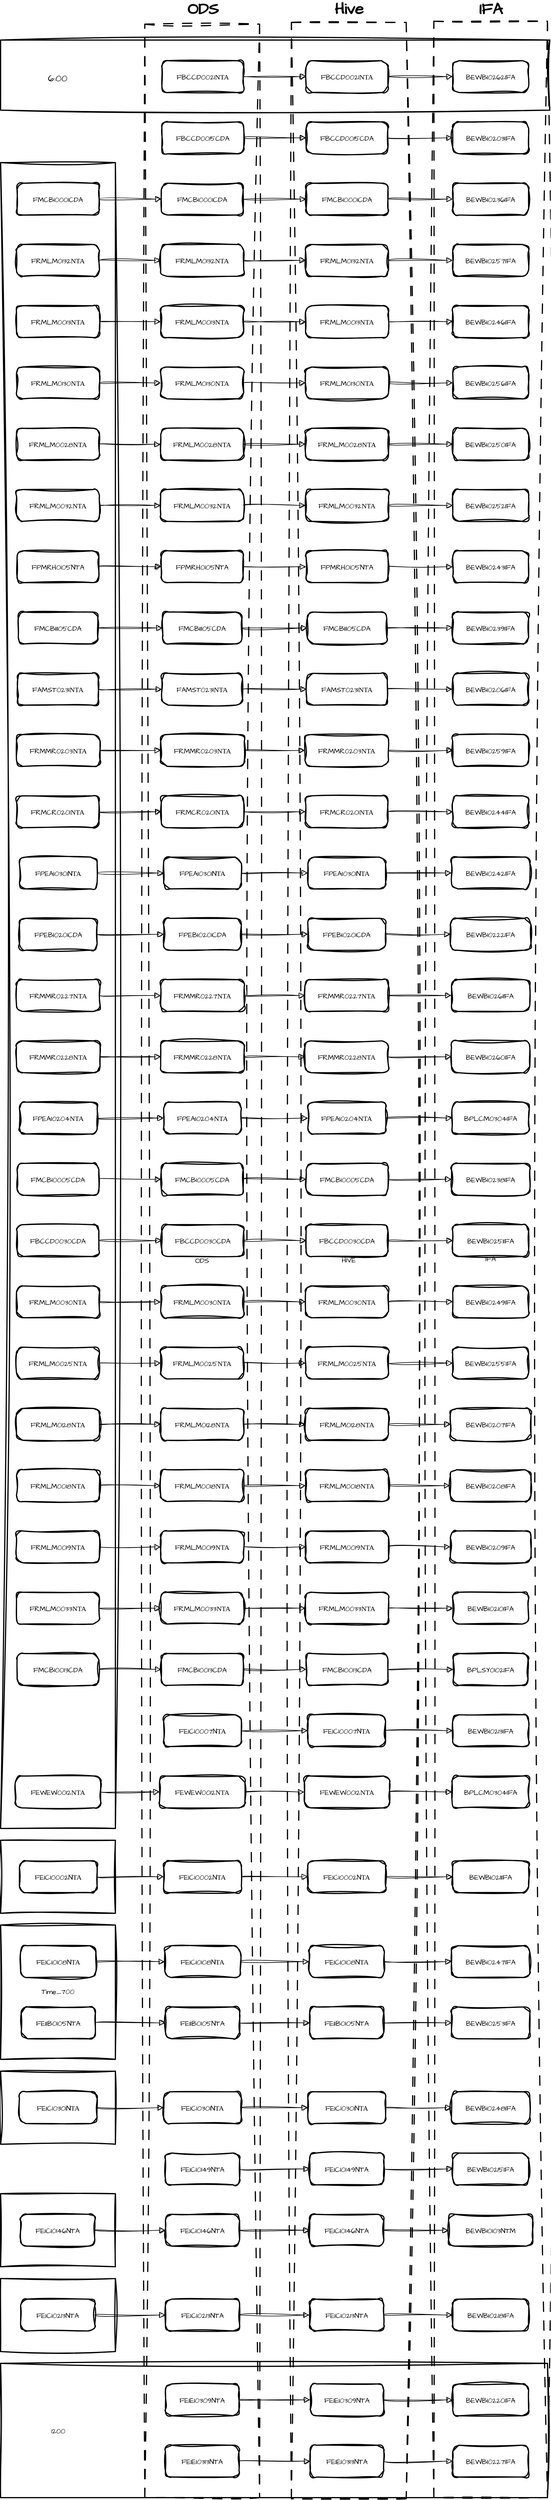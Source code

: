 <mxfile version="26.0.10">
  <diagram name="페이지-1" id="clptzggqeF6OH6gJ77fc">
    <mxGraphModel dx="1550" dy="1155" grid="0" gridSize="10" guides="1" tooltips="1" connect="1" arrows="1" fold="1" page="0" pageScale="1" pageWidth="1654" pageHeight="1169" math="0" shadow="0">
      <root>
        <mxCell id="0" />
        <mxCell id="1" parent="0" />
        <mxCell id="0KKd5dS3s44v6GaBCIF1-1" value="" style="whiteSpace=wrap;strokeWidth=2;sketch=1;hachureGap=4;jiggle=2;curveFitting=1;fontFamily=Architects Daughter;fontSource=https%3A%2F%2Ffonts.googleapis.com%2Fcss%3Ffamily%3DArchitects%2BDaughter;" vertex="1" parent="1">
          <mxGeometry x="-111" y="-6" width="933" height="119" as="geometry" />
        </mxCell>
        <mxCell id="0KKd5dS3s44v6GaBCIF1-2" value="Time_1800" style="whiteSpace=wrap;strokeWidth=2;sketch=1;hachureGap=4;jiggle=2;curveFitting=1;fontFamily=Architects Daughter;fontSource=https%3A%2F%2Ffonts.googleapis.com%2Fcss%3Ffamily%3DArchitects%2BDaughter;" vertex="1" parent="1">
          <mxGeometry x="-111" y="3794" width="195" height="124" as="geometry" />
        </mxCell>
        <mxCell id="0KKd5dS3s44v6GaBCIF1-3" value="Time_1300" style="whiteSpace=wrap;strokeWidth=2;sketch=1;hachureGap=4;jiggle=2;curveFitting=1;fontFamily=Architects Daughter;fontSource=https%3A%2F%2Ffonts.googleapis.com%2Fcss%3Ffamily%3DArchitects%2BDaughter;" vertex="1" parent="1">
          <mxGeometry x="-111" y="3650" width="195" height="124" as="geometry" />
        </mxCell>
        <mxCell id="0KKd5dS3s44v6GaBCIF1-4" value="Time_700" style="whiteSpace=wrap;strokeWidth=2;sketch=1;hachureGap=4;jiggle=2;curveFitting=1;fontFamily=Architects Daughter;fontSource=https%3A%2F%2Ffonts.googleapis.com%2Fcss%3Ffamily%3DArchitects%2BDaughter;" vertex="1" parent="1">
          <mxGeometry x="-111" y="3194" width="195" height="228" as="geometry" />
        </mxCell>
        <mxCell id="0KKd5dS3s44v6GaBCIF1-5" value="Time_2000" style="whiteSpace=wrap;strokeWidth=2;sketch=1;hachureGap=4;jiggle=2;curveFitting=1;fontFamily=Architects Daughter;fontSource=https%3A%2F%2Ffonts.googleapis.com%2Fcss%3Ffamily%3DArchitects%2BDaughter;" vertex="1" parent="1">
          <mxGeometry x="-111" y="3442" width="195" height="124" as="geometry" />
        </mxCell>
        <mxCell id="0KKd5dS3s44v6GaBCIF1-6" value="Time_1600" style="whiteSpace=wrap;strokeWidth=2;sketch=1;hachureGap=4;jiggle=2;curveFitting=1;fontFamily=Architects Daughter;fontSource=https%3A%2F%2Ffonts.googleapis.com%2Fcss%3Ffamily%3DArchitects%2BDaughter;" vertex="1" parent="1">
          <mxGeometry x="-111" y="3050" width="195" height="124" as="geometry" />
        </mxCell>
        <mxCell id="0KKd5dS3s44v6GaBCIF1-7" value="" style="whiteSpace=wrap;strokeWidth=2;sketch=1;hachureGap=4;jiggle=2;curveFitting=1;fontFamily=Architects Daughter;fontSource=https%3A%2F%2Ffonts.googleapis.com%2Fcss%3Ffamily%3DArchitects%2BDaughter;align=left;" vertex="1" parent="1">
          <mxGeometry x="-111" y="3938" width="929" height="228" as="geometry" />
        </mxCell>
        <mxCell id="0KKd5dS3s44v6GaBCIF1-8" value="Time_2300" style="whiteSpace=wrap;strokeWidth=2;sketch=1;hachureGap=4;jiggle=2;curveFitting=1;fontFamily=Architects Daughter;fontSource=https%3A%2F%2Ffonts.googleapis.com%2Fcss%3Ffamily%3DArchitects%2BDaughter;" vertex="1" parent="1">
          <mxGeometry x="-111" y="202" width="195" height="2828" as="geometry" />
        </mxCell>
        <mxCell id="0KKd5dS3s44v6GaBCIF1-9" value="IFA" style="whiteSpace=wrap;strokeWidth=2;sketch=1;hachureGap=4;jiggle=2;curveFitting=1;fontFamily=Architects Daughter;fontSource=https%3A%2F%2Ffonts.googleapis.com%2Fcss%3Ffamily%3DArchitects%2BDaughter;fillColor=none;dashed=1;dashPattern=8 8;" vertex="1" parent="1">
          <mxGeometry x="625" y="-38" width="193" height="4204" as="geometry" />
        </mxCell>
        <mxCell id="0KKd5dS3s44v6GaBCIF1-10" value="HIVE" style="whiteSpace=wrap;strokeWidth=2;sketch=1;hachureGap=4;jiggle=2;curveFitting=1;fontFamily=Architects Daughter;fontSource=https%3A%2F%2Ffonts.googleapis.com%2Fcss%3Ffamily%3DArchitects%2BDaughter;fillColor=none;dashed=1;dashPattern=8 8;" vertex="1" parent="1">
          <mxGeometry x="383" y="-36" width="195" height="4204" as="geometry" />
        </mxCell>
        <mxCell id="0KKd5dS3s44v6GaBCIF1-11" value="ODS" style="whiteSpace=wrap;strokeWidth=2;sketch=1;hachureGap=4;jiggle=2;curveFitting=1;fontFamily=Architects Daughter;fontSource=https%3A%2F%2Ffonts.googleapis.com%2Fcss%3Ffamily%3DArchitects%2BDaughter;dashed=1;dashPattern=8 8;fillColor=none;" vertex="1" parent="1">
          <mxGeometry x="134" y="-33" width="195" height="4199" as="geometry" />
        </mxCell>
        <mxCell id="0KKd5dS3s44v6GaBCIF1-12" value="FMCB10001CDA" style="rounded=1;arcSize=20;strokeWidth=2;sketch=1;hachureGap=4;jiggle=2;curveFitting=1;fontFamily=Architects Daughter;fontSource=https%3A%2F%2Ffonts.googleapis.com%2Fcss%3Ffamily%3DArchitects%2BDaughter;" vertex="1" parent="1">
          <mxGeometry x="162" y="237" width="139" height="54" as="geometry" />
        </mxCell>
        <mxCell id="0KKd5dS3s44v6GaBCIF1-13" value="FBCCD0015CDA" style="rounded=1;arcSize=20;strokeWidth=2;sketch=1;hachureGap=4;jiggle=2;curveFitting=1;fontFamily=Architects Daughter;fontSource=https%3A%2F%2Ffonts.googleapis.com%2Fcss%3Ffamily%3DArchitects%2BDaughter;" vertex="1" parent="1">
          <mxGeometry x="163" y="133" width="139" height="54" as="geometry" />
        </mxCell>
        <mxCell id="0KKd5dS3s44v6GaBCIF1-14" value="FRMLM0132ΝΤΑ" style="rounded=1;arcSize=20;strokeWidth=2;sketch=1;hachureGap=4;jiggle=2;curveFitting=1;fontFamily=Architects Daughter;fontSource=https%3A%2F%2Ffonts.googleapis.com%2Fcss%3Ffamily%3DArchitects%2BDaughter;" vertex="1" parent="1">
          <mxGeometry x="161" y="341" width="141" height="54" as="geometry" />
        </mxCell>
        <mxCell id="0KKd5dS3s44v6GaBCIF1-15" value="FRMLM0013ΝΤΑ" style="rounded=1;arcSize=20;strokeWidth=2;sketch=1;hachureGap=4;jiggle=2;curveFitting=1;fontFamily=Architects Daughter;fontSource=https%3A%2F%2Ffonts.googleapis.com%2Fcss%3Ffamily%3DArchitects%2BDaughter;" vertex="1" parent="1">
          <mxGeometry x="161" y="445" width="141" height="54" as="geometry" />
        </mxCell>
        <mxCell id="0KKd5dS3s44v6GaBCIF1-16" value="FRMLM0130ΝΤΑ" style="rounded=1;arcSize=20;strokeWidth=2;sketch=1;hachureGap=4;jiggle=2;curveFitting=1;fontFamily=Architects Daughter;fontSource=https%3A%2F%2Ffonts.googleapis.com%2Fcss%3Ffamily%3DArchitects%2BDaughter;" vertex="1" parent="1">
          <mxGeometry x="161" y="549" width="141" height="54" as="geometry" />
        </mxCell>
        <mxCell id="0KKd5dS3s44v6GaBCIF1-17" value="FRMLM0028ΝΤΑ" style="rounded=1;arcSize=20;strokeWidth=2;sketch=1;hachureGap=4;jiggle=2;curveFitting=1;fontFamily=Architects Daughter;fontSource=https%3A%2F%2Ffonts.googleapis.com%2Fcss%3Ffamily%3DArchitects%2BDaughter;" vertex="1" parent="1">
          <mxGeometry x="161" y="653" width="141" height="54" as="geometry" />
        </mxCell>
        <mxCell id="0KKd5dS3s44v6GaBCIF1-18" value="FRMLM0032ΝΤΑ" style="rounded=1;arcSize=20;strokeWidth=2;sketch=1;hachureGap=4;jiggle=2;curveFitting=1;fontFamily=Architects Daughter;fontSource=https%3A%2F%2Ffonts.googleapis.com%2Fcss%3Ffamily%3DArchitects%2BDaughter;" vertex="1" parent="1">
          <mxGeometry x="161" y="757" width="141" height="54" as="geometry" />
        </mxCell>
        <mxCell id="0KKd5dS3s44v6GaBCIF1-19" value="FPMRH0105NTA" style="rounded=1;arcSize=20;strokeWidth=2;sketch=1;hachureGap=4;jiggle=2;curveFitting=1;fontFamily=Architects Daughter;fontSource=https%3A%2F%2Ffonts.googleapis.com%2Fcss%3Ffamily%3DArchitects%2BDaughter;" vertex="1" parent="1">
          <mxGeometry x="162" y="861" width="139" height="54" as="geometry" />
        </mxCell>
        <mxCell id="0KKd5dS3s44v6GaBCIF1-20" value="FMCBI1105CDA" style="rounded=1;arcSize=20;strokeWidth=2;sketch=1;hachureGap=4;jiggle=2;curveFitting=1;fontFamily=Architects Daughter;fontSource=https%3A%2F%2Ffonts.googleapis.com%2Fcss%3Ffamily%3DArchitects%2BDaughter;" vertex="1" parent="1">
          <mxGeometry x="164" y="965" width="135" height="54" as="geometry" />
        </mxCell>
        <mxCell id="0KKd5dS3s44v6GaBCIF1-21" value="FAMST0231ΝΤΑ" style="rounded=1;arcSize=20;strokeWidth=2;sketch=1;hachureGap=4;jiggle=2;curveFitting=1;fontFamily=Architects Daughter;fontSource=https%3A%2F%2Ffonts.googleapis.com%2Fcss%3Ffamily%3DArchitects%2BDaughter;" vertex="1" parent="1">
          <mxGeometry x="163" y="1069" width="137" height="54" as="geometry" />
        </mxCell>
        <mxCell id="0KKd5dS3s44v6GaBCIF1-22" value="FBCCD0021ΝΤΑ" style="rounded=1;arcSize=20;strokeWidth=2;sketch=1;hachureGap=4;jiggle=2;curveFitting=1;fontFamily=Architects Daughter;fontSource=https%3A%2F%2Ffonts.googleapis.com%2Fcss%3Ffamily%3DArchitects%2BDaughter;" vertex="1" parent="1">
          <mxGeometry x="163" y="29" width="139" height="54" as="geometry" />
        </mxCell>
        <mxCell id="0KKd5dS3s44v6GaBCIF1-23" value="FRMMR0203ΝΤΑ" style="rounded=1;arcSize=20;strokeWidth=2;sketch=1;hachureGap=4;jiggle=2;curveFitting=1;fontFamily=Architects Daughter;fontSource=https%3A%2F%2Ffonts.googleapis.com%2Fcss%3Ffamily%3DArchitects%2BDaughter;" vertex="1" parent="1">
          <mxGeometry x="161" y="1173" width="142" height="54" as="geometry" />
        </mxCell>
        <mxCell id="0KKd5dS3s44v6GaBCIF1-24" value="FRMCR0201ΝΤΑ" style="rounded=1;arcSize=20;strokeWidth=2;sketch=1;hachureGap=4;jiggle=2;curveFitting=1;fontFamily=Architects Daughter;fontSource=https%3A%2F%2Ffonts.googleapis.com%2Fcss%3Ffamily%3DArchitects%2BDaughter;" vertex="1" parent="1">
          <mxGeometry x="162" y="1277" width="140" height="54" as="geometry" />
        </mxCell>
        <mxCell id="0KKd5dS3s44v6GaBCIF1-25" value="FPEAI0301NΤΑ" style="rounded=1;arcSize=20;strokeWidth=2;sketch=1;hachureGap=4;jiggle=2;curveFitting=1;fontFamily=Architects Daughter;fontSource=https%3A%2F%2Ffonts.googleapis.com%2Fcss%3Ffamily%3DArchitects%2BDaughter;" vertex="1" parent="1">
          <mxGeometry x="166" y="1381" width="132" height="54" as="geometry" />
        </mxCell>
        <mxCell id="0KKd5dS3s44v6GaBCIF1-26" value="FPEBI0201CDA" style="rounded=1;arcSize=20;strokeWidth=2;sketch=1;hachureGap=4;jiggle=2;curveFitting=1;fontFamily=Architects Daughter;fontSource=https%3A%2F%2Ffonts.googleapis.com%2Fcss%3Ffamily%3DArchitects%2BDaughter;" vertex="1" parent="1">
          <mxGeometry x="166" y="1485" width="132" height="54" as="geometry" />
        </mxCell>
        <mxCell id="0KKd5dS3s44v6GaBCIF1-27" value="FRMMR0227ΝΤΑ" style="rounded=1;arcSize=20;strokeWidth=2;sketch=1;hachureGap=4;jiggle=2;curveFitting=1;fontFamily=Architects Daughter;fontSource=https%3A%2F%2Ffonts.googleapis.com%2Fcss%3Ffamily%3DArchitects%2BDaughter;" vertex="1" parent="1">
          <mxGeometry x="161" y="1589" width="142" height="54" as="geometry" />
        </mxCell>
        <mxCell id="0KKd5dS3s44v6GaBCIF1-28" value="FRMMR0228ΝΤΑ" style="rounded=1;arcSize=20;strokeWidth=2;sketch=1;hachureGap=4;jiggle=2;curveFitting=1;fontFamily=Architects Daughter;fontSource=https%3A%2F%2Ffonts.googleapis.com%2Fcss%3Ffamily%3DArchitects%2BDaughter;" vertex="1" parent="1">
          <mxGeometry x="161" y="1693" width="142" height="54" as="geometry" />
        </mxCell>
        <mxCell id="0KKd5dS3s44v6GaBCIF1-29" value="FPEAI0204ΝΤΑ" style="rounded=1;arcSize=20;strokeWidth=2;sketch=1;hachureGap=4;jiggle=2;curveFitting=1;fontFamily=Architects Daughter;fontSource=https%3A%2F%2Ffonts.googleapis.com%2Fcss%3Ffamily%3DArchitects%2BDaughter;" vertex="1" parent="1">
          <mxGeometry x="166" y="1797" width="132" height="54" as="geometry" />
        </mxCell>
        <mxCell id="0KKd5dS3s44v6GaBCIF1-30" value="FMCB10005CDA" style="rounded=1;arcSize=20;strokeWidth=2;sketch=1;hachureGap=4;jiggle=2;curveFitting=1;fontFamily=Architects Daughter;fontSource=https%3A%2F%2Ffonts.googleapis.com%2Fcss%3Ffamily%3DArchitects%2BDaughter;" vertex="1" parent="1">
          <mxGeometry x="162" y="1901" width="139" height="54" as="geometry" />
        </mxCell>
        <mxCell id="0KKd5dS3s44v6GaBCIF1-31" value="FBCCD0030CDA" style="rounded=1;arcSize=20;strokeWidth=2;sketch=1;hachureGap=4;jiggle=2;curveFitting=1;fontFamily=Architects Daughter;fontSource=https%3A%2F%2Ffonts.googleapis.com%2Fcss%3Ffamily%3DArchitects%2BDaughter;" vertex="1" parent="1">
          <mxGeometry x="163" y="2005" width="139" height="54" as="geometry" />
        </mxCell>
        <mxCell id="0KKd5dS3s44v6GaBCIF1-32" value="FRMLM0030ΝΤΑ" style="rounded=1;arcSize=20;strokeWidth=2;sketch=1;hachureGap=4;jiggle=2;curveFitting=1;fontFamily=Architects Daughter;fontSource=https%3A%2F%2Ffonts.googleapis.com%2Fcss%3Ffamily%3DArchitects%2BDaughter;" vertex="1" parent="1">
          <mxGeometry x="161" y="2109" width="141" height="54" as="geometry" />
        </mxCell>
        <mxCell id="0KKd5dS3s44v6GaBCIF1-33" value="FRMLM0025ΝΤΑ" style="rounded=1;arcSize=20;strokeWidth=2;sketch=1;hachureGap=4;jiggle=2;curveFitting=1;fontFamily=Architects Daughter;fontSource=https%3A%2F%2Ffonts.googleapis.com%2Fcss%3Ffamily%3DArchitects%2BDaughter;" vertex="1" parent="1">
          <mxGeometry x="161" y="2213" width="141" height="54" as="geometry" />
        </mxCell>
        <mxCell id="0KKd5dS3s44v6GaBCIF1-34" value="FRMLM0128ΝΤΑ" style="rounded=1;arcSize=20;strokeWidth=2;sketch=1;hachureGap=4;jiggle=2;curveFitting=1;fontFamily=Architects Daughter;fontSource=https%3A%2F%2Ffonts.googleapis.com%2Fcss%3Ffamily%3DArchitects%2BDaughter;" vertex="1" parent="1">
          <mxGeometry x="161" y="2317" width="141" height="54" as="geometry" />
        </mxCell>
        <mxCell id="0KKd5dS3s44v6GaBCIF1-35" value="FRMLM0018ΝΤΑ" style="rounded=1;arcSize=20;strokeWidth=2;sketch=1;hachureGap=4;jiggle=2;curveFitting=1;fontFamily=Architects Daughter;fontSource=https%3A%2F%2Ffonts.googleapis.com%2Fcss%3Ffamily%3DArchitects%2BDaughter;" vertex="1" parent="1">
          <mxGeometry x="161" y="2421" width="141" height="54" as="geometry" />
        </mxCell>
        <mxCell id="0KKd5dS3s44v6GaBCIF1-36" value="FRMLM0019ΝΤΑ" style="rounded=1;arcSize=20;strokeWidth=2;sketch=1;hachureGap=4;jiggle=2;curveFitting=1;fontFamily=Architects Daughter;fontSource=https%3A%2F%2Ffonts.googleapis.com%2Fcss%3Ffamily%3DArchitects%2BDaughter;" vertex="1" parent="1">
          <mxGeometry x="161" y="2525" width="141" height="54" as="geometry" />
        </mxCell>
        <mxCell id="0KKd5dS3s44v6GaBCIF1-37" value="FRMLM0033ΝΤΑ" style="rounded=1;arcSize=20;strokeWidth=2;sketch=1;hachureGap=4;jiggle=2;curveFitting=1;fontFamily=Architects Daughter;fontSource=https%3A%2F%2Ffonts.googleapis.com%2Fcss%3Ffamily%3DArchitects%2BDaughter;" vertex="1" parent="1">
          <mxGeometry x="161" y="2629" width="141" height="54" as="geometry" />
        </mxCell>
        <mxCell id="0KKd5dS3s44v6GaBCIF1-38" value="FEIC10002NΤΑ" style="rounded=1;arcSize=20;strokeWidth=2;sketch=1;hachureGap=4;jiggle=2;curveFitting=1;fontFamily=Architects Daughter;fontSource=https%3A%2F%2Ffonts.googleapis.com%2Fcss%3Ffamily%3DArchitects%2BDaughter;" vertex="1" parent="1">
          <mxGeometry x="166" y="3085" width="132" height="54" as="geometry" />
        </mxCell>
        <mxCell id="0KKd5dS3s44v6GaBCIF1-39" value="FEIC10007NΤΑ" style="rounded=1;arcSize=20;strokeWidth=2;sketch=1;hachureGap=4;jiggle=2;curveFitting=1;fontFamily=Architects Daughter;fontSource=https%3A%2F%2Ffonts.googleapis.com%2Fcss%3Ffamily%3DArchitects%2BDaughter;" vertex="1" parent="1">
          <mxGeometry x="166" y="2837" width="132" height="54" as="geometry" />
        </mxCell>
        <mxCell id="0KKd5dS3s44v6GaBCIF1-40" value="FEICI0108NΤΑ" style="rounded=1;arcSize=20;strokeWidth=2;sketch=1;hachureGap=4;jiggle=2;curveFitting=1;fontFamily=Architects Daughter;fontSource=https%3A%2F%2Ffonts.googleapis.com%2Fcss%3Ffamily%3DArchitects%2BDaughter;" vertex="1" parent="1">
          <mxGeometry x="168" y="3229" width="128" height="54" as="geometry" />
        </mxCell>
        <mxCell id="0KKd5dS3s44v6GaBCIF1-41" value="FEIC10301NΤΑ" style="rounded=1;arcSize=20;strokeWidth=2;sketch=1;hachureGap=4;jiggle=2;curveFitting=1;fontFamily=Architects Daughter;fontSource=https%3A%2F%2Ffonts.googleapis.com%2Fcss%3Ffamily%3DArchitects%2BDaughter;" vertex="1" parent="1">
          <mxGeometry x="166" y="3477" width="132" height="54" as="geometry" />
        </mxCell>
        <mxCell id="0KKd5dS3s44v6GaBCIF1-42" value="FEIIB0105NTA" style="rounded=1;arcSize=20;strokeWidth=2;sketch=1;hachureGap=4;jiggle=2;curveFitting=1;fontFamily=Architects Daughter;fontSource=https%3A%2F%2Ffonts.googleapis.com%2Fcss%3Ffamily%3DArchitects%2BDaughter;" vertex="1" parent="1">
          <mxGeometry x="169" y="3333" width="126" height="54" as="geometry" />
        </mxCell>
        <mxCell id="0KKd5dS3s44v6GaBCIF1-43" value="FMCB10013CDA" style="rounded=1;arcSize=20;strokeWidth=2;sketch=1;hachureGap=4;jiggle=2;curveFitting=1;fontFamily=Architects Daughter;fontSource=https%3A%2F%2Ffonts.googleapis.com%2Fcss%3Ffamily%3DArchitects%2BDaughter;" vertex="1" parent="1">
          <mxGeometry x="162" y="2733" width="139" height="54" as="geometry" />
        </mxCell>
        <mxCell id="0KKd5dS3s44v6GaBCIF1-44" value="FEICI0146NTA" style="rounded=1;arcSize=20;strokeWidth=2;sketch=1;hachureGap=4;jiggle=2;curveFitting=1;fontFamily=Architects Daughter;fontSource=https%3A%2F%2Ffonts.googleapis.com%2Fcss%3Ffamily%3DArchitects%2BDaughter;" vertex="1" parent="1">
          <mxGeometry x="169" y="3685" width="126" height="54" as="geometry" />
        </mxCell>
        <mxCell id="0KKd5dS3s44v6GaBCIF1-45" value="FEICI0149NTA" style="rounded=1;arcSize=20;strokeWidth=2;sketch=1;hachureGap=4;jiggle=2;curveFitting=1;fontFamily=Architects Daughter;fontSource=https%3A%2F%2Ffonts.googleapis.com%2Fcss%3Ffamily%3DArchitects%2BDaughter;" vertex="1" parent="1">
          <mxGeometry x="169" y="3581" width="126" height="54" as="geometry" />
        </mxCell>
        <mxCell id="0KKd5dS3s44v6GaBCIF1-46" value="FEICI0213NTA" style="rounded=1;arcSize=20;strokeWidth=2;sketch=1;hachureGap=4;jiggle=2;curveFitting=1;fontFamily=Architects Daughter;fontSource=https%3A%2F%2Ffonts.googleapis.com%2Fcss%3Ffamily%3DArchitects%2BDaughter;" vertex="1" parent="1">
          <mxGeometry x="169" y="3829" width="126" height="54" as="geometry" />
        </mxCell>
        <mxCell id="0KKd5dS3s44v6GaBCIF1-47" value="FEIEI0309NTA" style="rounded=1;arcSize=20;strokeWidth=2;sketch=1;hachureGap=4;jiggle=2;curveFitting=1;fontFamily=Architects Daughter;fontSource=https%3A%2F%2Ffonts.googleapis.com%2Fcss%3Ffamily%3DArchitects%2BDaughter;" vertex="1" parent="1">
          <mxGeometry x="169" y="3973" width="125" height="54" as="geometry" />
        </mxCell>
        <mxCell id="0KKd5dS3s44v6GaBCIF1-48" value="FEIEI0313NTA" style="rounded=1;arcSize=20;strokeWidth=2;sketch=1;hachureGap=4;jiggle=2;curveFitting=1;fontFamily=Architects Daughter;fontSource=https%3A%2F%2Ffonts.googleapis.com%2Fcss%3Ffamily%3DArchitects%2BDaughter;" vertex="1" parent="1">
          <mxGeometry x="169" y="4077" width="125" height="54" as="geometry" />
        </mxCell>
        <mxCell id="0KKd5dS3s44v6GaBCIF1-49" value="FEWEW0012ΝΤΑ" style="rounded=1;arcSize=20;strokeWidth=2;sketch=1;hachureGap=4;jiggle=2;curveFitting=1;fontFamily=Architects Daughter;fontSource=https%3A%2F%2Ffonts.googleapis.com%2Fcss%3Ffamily%3DArchitects%2BDaughter;" vertex="1" parent="1">
          <mxGeometry x="159" y="2941" width="145" height="54" as="geometry" />
        </mxCell>
        <mxCell id="0KKd5dS3s44v6GaBCIF1-50" value="FMCB10001CDA" style="rounded=1;arcSize=20;strokeWidth=2;sketch=1;hachureGap=4;jiggle=2;curveFitting=1;fontFamily=Architects Daughter;fontSource=https%3A%2F%2Ffonts.googleapis.com%2Fcss%3Ffamily%3DArchitects%2BDaughter;" vertex="1" parent="1">
          <mxGeometry x="408" y="237" width="139" height="54" as="geometry" />
        </mxCell>
        <mxCell id="0KKd5dS3s44v6GaBCIF1-51" value="FBCCD0015CDA" style="rounded=1;arcSize=20;strokeWidth=2;sketch=1;hachureGap=4;jiggle=2;curveFitting=1;fontFamily=Architects Daughter;fontSource=https%3A%2F%2Ffonts.googleapis.com%2Fcss%3Ffamily%3DArchitects%2BDaughter;" vertex="1" parent="1">
          <mxGeometry x="408" y="133" width="139" height="54" as="geometry" />
        </mxCell>
        <mxCell id="0KKd5dS3s44v6GaBCIF1-52" value="FRMLM0132ΝΤΑ" style="rounded=1;arcSize=20;strokeWidth=2;sketch=1;hachureGap=4;jiggle=2;curveFitting=1;fontFamily=Architects Daughter;fontSource=https%3A%2F%2Ffonts.googleapis.com%2Fcss%3Ffamily%3DArchitects%2BDaughter;" vertex="1" parent="1">
          <mxGeometry x="407" y="341" width="141" height="54" as="geometry" />
        </mxCell>
        <mxCell id="0KKd5dS3s44v6GaBCIF1-53" value="FRMLM0013ΝΤΑ" style="rounded=1;arcSize=20;strokeWidth=2;sketch=1;hachureGap=4;jiggle=2;curveFitting=1;fontFamily=Architects Daughter;fontSource=https%3A%2F%2Ffonts.googleapis.com%2Fcss%3Ffamily%3DArchitects%2BDaughter;" vertex="1" parent="1">
          <mxGeometry x="407" y="445" width="141" height="54" as="geometry" />
        </mxCell>
        <mxCell id="0KKd5dS3s44v6GaBCIF1-54" value="FRMLM0130ΝΤΑ" style="rounded=1;arcSize=20;strokeWidth=2;sketch=1;hachureGap=4;jiggle=2;curveFitting=1;fontFamily=Architects Daughter;fontSource=https%3A%2F%2Ffonts.googleapis.com%2Fcss%3Ffamily%3DArchitects%2BDaughter;" vertex="1" parent="1">
          <mxGeometry x="407" y="549" width="141" height="54" as="geometry" />
        </mxCell>
        <mxCell id="0KKd5dS3s44v6GaBCIF1-55" value="FRMLM0028ΝΤΑ" style="rounded=1;arcSize=20;strokeWidth=2;sketch=1;hachureGap=4;jiggle=2;curveFitting=1;fontFamily=Architects Daughter;fontSource=https%3A%2F%2Ffonts.googleapis.com%2Fcss%3Ffamily%3DArchitects%2BDaughter;" vertex="1" parent="1">
          <mxGeometry x="407" y="653" width="141" height="54" as="geometry" />
        </mxCell>
        <mxCell id="0KKd5dS3s44v6GaBCIF1-56" value="FRMLM0032ΝΤΑ" style="rounded=1;arcSize=20;strokeWidth=2;sketch=1;hachureGap=4;jiggle=2;curveFitting=1;fontFamily=Architects Daughter;fontSource=https%3A%2F%2Ffonts.googleapis.com%2Fcss%3Ffamily%3DArchitects%2BDaughter;" vertex="1" parent="1">
          <mxGeometry x="407" y="757" width="141" height="54" as="geometry" />
        </mxCell>
        <mxCell id="0KKd5dS3s44v6GaBCIF1-57" value="FPMRH0105NTA" style="rounded=1;arcSize=20;strokeWidth=2;sketch=1;hachureGap=4;jiggle=2;curveFitting=1;fontFamily=Architects Daughter;fontSource=https%3A%2F%2Ffonts.googleapis.com%2Fcss%3Ffamily%3DArchitects%2BDaughter;" vertex="1" parent="1">
          <mxGeometry x="408" y="861" width="139" height="54" as="geometry" />
        </mxCell>
        <mxCell id="0KKd5dS3s44v6GaBCIF1-58" value="FMCBI1105CDA" style="rounded=1;arcSize=20;strokeWidth=2;sketch=1;hachureGap=4;jiggle=2;curveFitting=1;fontFamily=Architects Daughter;fontSource=https%3A%2F%2Ffonts.googleapis.com%2Fcss%3Ffamily%3DArchitects%2BDaughter;" vertex="1" parent="1">
          <mxGeometry x="410" y="965" width="135" height="54" as="geometry" />
        </mxCell>
        <mxCell id="0KKd5dS3s44v6GaBCIF1-59" value="FAMST0231ΝΤΑ" style="rounded=1;arcSize=20;strokeWidth=2;sketch=1;hachureGap=4;jiggle=2;curveFitting=1;fontFamily=Architects Daughter;fontSource=https%3A%2F%2Ffonts.googleapis.com%2Fcss%3Ffamily%3DArchitects%2BDaughter;" vertex="1" parent="1">
          <mxGeometry x="409" y="1069" width="137" height="54" as="geometry" />
        </mxCell>
        <mxCell id="0KKd5dS3s44v6GaBCIF1-60" value="FBCCD0021ΝΤΑ" style="rounded=1;arcSize=20;strokeWidth=2;sketch=1;hachureGap=4;jiggle=2;curveFitting=1;fontFamily=Architects Daughter;fontSource=https%3A%2F%2Ffonts.googleapis.com%2Fcss%3Ffamily%3DArchitects%2BDaughter;" vertex="1" parent="1">
          <mxGeometry x="408" y="29" width="139" height="54" as="geometry" />
        </mxCell>
        <mxCell id="0KKd5dS3s44v6GaBCIF1-61" value="FRMMR0203ΝΤΑ" style="rounded=1;arcSize=20;strokeWidth=2;sketch=1;hachureGap=4;jiggle=2;curveFitting=1;fontFamily=Architects Daughter;fontSource=https%3A%2F%2Ffonts.googleapis.com%2Fcss%3Ffamily%3DArchitects%2BDaughter;" vertex="1" parent="1">
          <mxGeometry x="406" y="1173" width="142" height="54" as="geometry" />
        </mxCell>
        <mxCell id="0KKd5dS3s44v6GaBCIF1-62" value="FRMCR0201ΝΤΑ" style="rounded=1;arcSize=20;strokeWidth=2;sketch=1;hachureGap=4;jiggle=2;curveFitting=1;fontFamily=Architects Daughter;fontSource=https%3A%2F%2Ffonts.googleapis.com%2Fcss%3Ffamily%3DArchitects%2BDaughter;" vertex="1" parent="1">
          <mxGeometry x="407" y="1277" width="140" height="54" as="geometry" />
        </mxCell>
        <mxCell id="0KKd5dS3s44v6GaBCIF1-63" value="FPEAI0301NΤΑ" style="rounded=1;arcSize=20;strokeWidth=2;sketch=1;hachureGap=4;jiggle=2;curveFitting=1;fontFamily=Architects Daughter;fontSource=https%3A%2F%2Ffonts.googleapis.com%2Fcss%3Ffamily%3DArchitects%2BDaughter;" vertex="1" parent="1">
          <mxGeometry x="411" y="1381" width="132" height="54" as="geometry" />
        </mxCell>
        <mxCell id="0KKd5dS3s44v6GaBCIF1-64" value="FPEBI0201CDA" style="rounded=1;arcSize=20;strokeWidth=2;sketch=1;hachureGap=4;jiggle=2;curveFitting=1;fontFamily=Architects Daughter;fontSource=https%3A%2F%2Ffonts.googleapis.com%2Fcss%3Ffamily%3DArchitects%2BDaughter;" vertex="1" parent="1">
          <mxGeometry x="411" y="1485" width="132" height="54" as="geometry" />
        </mxCell>
        <mxCell id="0KKd5dS3s44v6GaBCIF1-65" value="FRMMR0227ΝΤΑ" style="rounded=1;arcSize=20;strokeWidth=2;sketch=1;hachureGap=4;jiggle=2;curveFitting=1;fontFamily=Architects Daughter;fontSource=https%3A%2F%2Ffonts.googleapis.com%2Fcss%3Ffamily%3DArchitects%2BDaughter;" vertex="1" parent="1">
          <mxGeometry x="406" y="1589" width="142" height="54" as="geometry" />
        </mxCell>
        <mxCell id="0KKd5dS3s44v6GaBCIF1-66" value="FRMMR0228ΝΤΑ" style="rounded=1;arcSize=20;strokeWidth=2;sketch=1;hachureGap=4;jiggle=2;curveFitting=1;fontFamily=Architects Daughter;fontSource=https%3A%2F%2Ffonts.googleapis.com%2Fcss%3Ffamily%3DArchitects%2BDaughter;" vertex="1" parent="1">
          <mxGeometry x="406" y="1693" width="142" height="54" as="geometry" />
        </mxCell>
        <mxCell id="0KKd5dS3s44v6GaBCIF1-67" value="FPEAI0204ΝΤΑ" style="rounded=1;arcSize=20;strokeWidth=2;sketch=1;hachureGap=4;jiggle=2;curveFitting=1;fontFamily=Architects Daughter;fontSource=https%3A%2F%2Ffonts.googleapis.com%2Fcss%3Ffamily%3DArchitects%2BDaughter;" vertex="1" parent="1">
          <mxGeometry x="411" y="1797" width="132" height="54" as="geometry" />
        </mxCell>
        <mxCell id="0KKd5dS3s44v6GaBCIF1-68" value="FMCB10005CDA" style="rounded=1;arcSize=20;strokeWidth=2;sketch=1;hachureGap=4;jiggle=2;curveFitting=1;fontFamily=Architects Daughter;fontSource=https%3A%2F%2Ffonts.googleapis.com%2Fcss%3Ffamily%3DArchitects%2BDaughter;" vertex="1" parent="1">
          <mxGeometry x="408" y="1901" width="139" height="54" as="geometry" />
        </mxCell>
        <mxCell id="0KKd5dS3s44v6GaBCIF1-69" value="FBCCD0030CDA" style="rounded=1;arcSize=20;strokeWidth=2;sketch=1;hachureGap=4;jiggle=2;curveFitting=1;fontFamily=Architects Daughter;fontSource=https%3A%2F%2Ffonts.googleapis.com%2Fcss%3Ffamily%3DArchitects%2BDaughter;" vertex="1" parent="1">
          <mxGeometry x="408" y="2005" width="139" height="54" as="geometry" />
        </mxCell>
        <mxCell id="0KKd5dS3s44v6GaBCIF1-70" value="FRMLM0030ΝΤΑ" style="rounded=1;arcSize=20;strokeWidth=2;sketch=1;hachureGap=4;jiggle=2;curveFitting=1;fontFamily=Architects Daughter;fontSource=https%3A%2F%2Ffonts.googleapis.com%2Fcss%3Ffamily%3DArchitects%2BDaughter;" vertex="1" parent="1">
          <mxGeometry x="407" y="2109" width="141" height="54" as="geometry" />
        </mxCell>
        <mxCell id="0KKd5dS3s44v6GaBCIF1-71" value="FRMLM0025ΝΤΑ" style="rounded=1;arcSize=20;strokeWidth=2;sketch=1;hachureGap=4;jiggle=2;curveFitting=1;fontFamily=Architects Daughter;fontSource=https%3A%2F%2Ffonts.googleapis.com%2Fcss%3Ffamily%3DArchitects%2BDaughter;" vertex="1" parent="1">
          <mxGeometry x="407" y="2213" width="141" height="54" as="geometry" />
        </mxCell>
        <mxCell id="0KKd5dS3s44v6GaBCIF1-72" value="FRMLM0128ΝΤΑ" style="rounded=1;arcSize=20;strokeWidth=2;sketch=1;hachureGap=4;jiggle=2;curveFitting=1;fontFamily=Architects Daughter;fontSource=https%3A%2F%2Ffonts.googleapis.com%2Fcss%3Ffamily%3DArchitects%2BDaughter;" vertex="1" parent="1">
          <mxGeometry x="407" y="2317" width="141" height="54" as="geometry" />
        </mxCell>
        <mxCell id="0KKd5dS3s44v6GaBCIF1-73" value="FRMLM0018ΝΤΑ" style="rounded=1;arcSize=20;strokeWidth=2;sketch=1;hachureGap=4;jiggle=2;curveFitting=1;fontFamily=Architects Daughter;fontSource=https%3A%2F%2Ffonts.googleapis.com%2Fcss%3Ffamily%3DArchitects%2BDaughter;" vertex="1" parent="1">
          <mxGeometry x="407" y="2421" width="141" height="54" as="geometry" />
        </mxCell>
        <mxCell id="0KKd5dS3s44v6GaBCIF1-74" value="FRMLM0019ΝΤΑ" style="rounded=1;arcSize=20;strokeWidth=2;sketch=1;hachureGap=4;jiggle=2;curveFitting=1;fontFamily=Architects Daughter;fontSource=https%3A%2F%2Ffonts.googleapis.com%2Fcss%3Ffamily%3DArchitects%2BDaughter;" vertex="1" parent="1">
          <mxGeometry x="407" y="2525" width="141" height="54" as="geometry" />
        </mxCell>
        <mxCell id="0KKd5dS3s44v6GaBCIF1-75" value="FRMLM0033ΝΤΑ" style="rounded=1;arcSize=20;strokeWidth=2;sketch=1;hachureGap=4;jiggle=2;curveFitting=1;fontFamily=Architects Daughter;fontSource=https%3A%2F%2Ffonts.googleapis.com%2Fcss%3Ffamily%3DArchitects%2BDaughter;" vertex="1" parent="1">
          <mxGeometry x="407" y="2629" width="141" height="54" as="geometry" />
        </mxCell>
        <mxCell id="0KKd5dS3s44v6GaBCIF1-76" value="FEIC10002NΤΑ" style="rounded=1;arcSize=20;strokeWidth=2;sketch=1;hachureGap=4;jiggle=2;curveFitting=1;fontFamily=Architects Daughter;fontSource=https%3A%2F%2Ffonts.googleapis.com%2Fcss%3Ffamily%3DArchitects%2BDaughter;" vertex="1" parent="1">
          <mxGeometry x="411" y="3085" width="132" height="54" as="geometry" />
        </mxCell>
        <mxCell id="0KKd5dS3s44v6GaBCIF1-77" value="FEIC10007NΤΑ" style="rounded=1;arcSize=20;strokeWidth=2;sketch=1;hachureGap=4;jiggle=2;curveFitting=1;fontFamily=Architects Daughter;fontSource=https%3A%2F%2Ffonts.googleapis.com%2Fcss%3Ffamily%3DArchitects%2BDaughter;" vertex="1" parent="1">
          <mxGeometry x="411" y="2837" width="132" height="54" as="geometry" />
        </mxCell>
        <mxCell id="0KKd5dS3s44v6GaBCIF1-78" value="FEICI0108NΤΑ" style="rounded=1;arcSize=20;strokeWidth=2;sketch=1;hachureGap=4;jiggle=2;curveFitting=1;fontFamily=Architects Daughter;fontSource=https%3A%2F%2Ffonts.googleapis.com%2Fcss%3Ffamily%3DArchitects%2BDaughter;" vertex="1" parent="1">
          <mxGeometry x="413" y="3229" width="128" height="54" as="geometry" />
        </mxCell>
        <mxCell id="0KKd5dS3s44v6GaBCIF1-79" value="FEIC10301NΤΑ" style="rounded=1;arcSize=20;strokeWidth=2;sketch=1;hachureGap=4;jiggle=2;curveFitting=1;fontFamily=Architects Daughter;fontSource=https%3A%2F%2Ffonts.googleapis.com%2Fcss%3Ffamily%3DArchitects%2BDaughter;" vertex="1" parent="1">
          <mxGeometry x="411" y="3477" width="132" height="54" as="geometry" />
        </mxCell>
        <mxCell id="0KKd5dS3s44v6GaBCIF1-80" value="FEIIB0105NTA" style="rounded=1;arcSize=20;strokeWidth=2;sketch=1;hachureGap=4;jiggle=2;curveFitting=1;fontFamily=Architects Daughter;fontSource=https%3A%2F%2Ffonts.googleapis.com%2Fcss%3Ffamily%3DArchitects%2BDaughter;" vertex="1" parent="1">
          <mxGeometry x="414" y="3333" width="126" height="54" as="geometry" />
        </mxCell>
        <mxCell id="0KKd5dS3s44v6GaBCIF1-81" value="FMCB10013CDA" style="rounded=1;arcSize=20;strokeWidth=2;sketch=1;hachureGap=4;jiggle=2;curveFitting=1;fontFamily=Architects Daughter;fontSource=https%3A%2F%2Ffonts.googleapis.com%2Fcss%3Ffamily%3DArchitects%2BDaughter;" vertex="1" parent="1">
          <mxGeometry x="408" y="2733" width="139" height="54" as="geometry" />
        </mxCell>
        <mxCell id="0KKd5dS3s44v6GaBCIF1-82" value="FEICI0146NTA" style="rounded=1;arcSize=20;strokeWidth=2;sketch=1;hachureGap=4;jiggle=2;curveFitting=1;fontFamily=Architects Daughter;fontSource=https%3A%2F%2Ffonts.googleapis.com%2Fcss%3Ffamily%3DArchitects%2BDaughter;" vertex="1" parent="1">
          <mxGeometry x="414" y="3685" width="126" height="54" as="geometry" />
        </mxCell>
        <mxCell id="0KKd5dS3s44v6GaBCIF1-83" value="FEICI0149NTA" style="rounded=1;arcSize=20;strokeWidth=2;sketch=1;hachureGap=4;jiggle=2;curveFitting=1;fontFamily=Architects Daughter;fontSource=https%3A%2F%2Ffonts.googleapis.com%2Fcss%3Ffamily%3DArchitects%2BDaughter;" vertex="1" parent="1">
          <mxGeometry x="414" y="3581" width="126" height="54" as="geometry" />
        </mxCell>
        <mxCell id="0KKd5dS3s44v6GaBCIF1-84" value="FEICI0213NTA" style="rounded=1;arcSize=20;strokeWidth=2;sketch=1;hachureGap=4;jiggle=2;curveFitting=1;fontFamily=Architects Daughter;fontSource=https%3A%2F%2Ffonts.googleapis.com%2Fcss%3Ffamily%3DArchitects%2BDaughter;" vertex="1" parent="1">
          <mxGeometry x="414" y="3829" width="126" height="54" as="geometry" />
        </mxCell>
        <mxCell id="0KKd5dS3s44v6GaBCIF1-85" value="FEIEI0309NTA" style="rounded=1;arcSize=20;strokeWidth=2;sketch=1;hachureGap=4;jiggle=2;curveFitting=1;fontFamily=Architects Daughter;fontSource=https%3A%2F%2Ffonts.googleapis.com%2Fcss%3Ffamily%3DArchitects%2BDaughter;" vertex="1" parent="1">
          <mxGeometry x="415" y="3973" width="125" height="54" as="geometry" />
        </mxCell>
        <mxCell id="0KKd5dS3s44v6GaBCIF1-86" value="FEIEI0313NTA" style="rounded=1;arcSize=20;strokeWidth=2;sketch=1;hachureGap=4;jiggle=2;curveFitting=1;fontFamily=Architects Daughter;fontSource=https%3A%2F%2Ffonts.googleapis.com%2Fcss%3Ffamily%3DArchitects%2BDaughter;" vertex="1" parent="1">
          <mxGeometry x="415" y="4077" width="125" height="54" as="geometry" />
        </mxCell>
        <mxCell id="0KKd5dS3s44v6GaBCIF1-87" value="FEWEW0012ΝΤΑ" style="rounded=1;arcSize=20;strokeWidth=2;sketch=1;hachureGap=4;jiggle=2;curveFitting=1;fontFamily=Architects Daughter;fontSource=https%3A%2F%2Ffonts.googleapis.com%2Fcss%3Ffamily%3DArchitects%2BDaughter;" vertex="1" parent="1">
          <mxGeometry x="405" y="2941" width="145" height="54" as="geometry" />
        </mxCell>
        <mxCell id="0KKd5dS3s44v6GaBCIF1-88" value="BEWBI0236IFA" style="rounded=1;arcSize=20;strokeWidth=2;sketch=1;hachureGap=4;jiggle=2;curveFitting=1;fontFamily=Architects Daughter;fontSource=https%3A%2F%2Ffonts.googleapis.com%2Fcss%3Ffamily%3DArchitects%2BDaughter;" vertex="1" parent="1">
          <mxGeometry x="657" y="237" width="129" height="54" as="geometry" />
        </mxCell>
        <mxCell id="0KKd5dS3s44v6GaBCIF1-89" value="BEWBI0203IFA" style="rounded=1;arcSize=20;strokeWidth=2;sketch=1;hachureGap=4;jiggle=2;curveFitting=1;fontFamily=Architects Daughter;fontSource=https%3A%2F%2Ffonts.googleapis.com%2Fcss%3Ffamily%3DArchitects%2BDaughter;" vertex="1" parent="1">
          <mxGeometry x="657" y="133" width="129" height="54" as="geometry" />
        </mxCell>
        <mxCell id="0KKd5dS3s44v6GaBCIF1-90" value="BEWBI0257IFA" style="rounded=1;arcSize=20;strokeWidth=2;sketch=1;hachureGap=4;jiggle=2;curveFitting=1;fontFamily=Architects Daughter;fontSource=https%3A%2F%2Ffonts.googleapis.com%2Fcss%3Ffamily%3DArchitects%2BDaughter;" vertex="1" parent="1">
          <mxGeometry x="657" y="341" width="129" height="54" as="geometry" />
        </mxCell>
        <mxCell id="0KKd5dS3s44v6GaBCIF1-91" value="BEWBI0246IFA" style="rounded=1;arcSize=20;strokeWidth=2;sketch=1;hachureGap=4;jiggle=2;curveFitting=1;fontFamily=Architects Daughter;fontSource=https%3A%2F%2Ffonts.googleapis.com%2Fcss%3Ffamily%3DArchitects%2BDaughter;" vertex="1" parent="1">
          <mxGeometry x="657" y="445" width="129" height="54" as="geometry" />
        </mxCell>
        <mxCell id="0KKd5dS3s44v6GaBCIF1-92" value="BEWBI0256IFA" style="rounded=1;arcSize=20;strokeWidth=2;sketch=1;hachureGap=4;jiggle=2;curveFitting=1;fontFamily=Architects Daughter;fontSource=https%3A%2F%2Ffonts.googleapis.com%2Fcss%3Ffamily%3DArchitects%2BDaughter;" vertex="1" parent="1">
          <mxGeometry x="657" y="549" width="129" height="54" as="geometry" />
        </mxCell>
        <mxCell id="0KKd5dS3s44v6GaBCIF1-93" value="BEWBI0250IFA" style="rounded=1;arcSize=20;strokeWidth=2;sketch=1;hachureGap=4;jiggle=2;curveFitting=1;fontFamily=Architects Daughter;fontSource=https%3A%2F%2Ffonts.googleapis.com%2Fcss%3Ffamily%3DArchitects%2BDaughter;" vertex="1" parent="1">
          <mxGeometry x="657" y="653" width="129" height="54" as="geometry" />
        </mxCell>
        <mxCell id="0KKd5dS3s44v6GaBCIF1-94" value="BEWBI0252IFA" style="rounded=1;arcSize=20;strokeWidth=2;sketch=1;hachureGap=4;jiggle=2;curveFitting=1;fontFamily=Architects Daughter;fontSource=https%3A%2F%2Ffonts.googleapis.com%2Fcss%3Ffamily%3DArchitects%2BDaughter;" vertex="1" parent="1">
          <mxGeometry x="657" y="757" width="129" height="54" as="geometry" />
        </mxCell>
        <mxCell id="0KKd5dS3s44v6GaBCIF1-95" value="BEWBI0243IFA" style="rounded=1;arcSize=20;strokeWidth=2;sketch=1;hachureGap=4;jiggle=2;curveFitting=1;fontFamily=Architects Daughter;fontSource=https%3A%2F%2Ffonts.googleapis.com%2Fcss%3Ffamily%3DArchitects%2BDaughter;" vertex="1" parent="1">
          <mxGeometry x="657" y="861" width="129" height="54" as="geometry" />
        </mxCell>
        <mxCell id="0KKd5dS3s44v6GaBCIF1-96" value="BEWBI0239IFA" style="rounded=1;arcSize=20;strokeWidth=2;sketch=1;hachureGap=4;jiggle=2;curveFitting=1;fontFamily=Architects Daughter;fontSource=https%3A%2F%2Ffonts.googleapis.com%2Fcss%3Ffamily%3DArchitects%2BDaughter;" vertex="1" parent="1">
          <mxGeometry x="657" y="965" width="129" height="54" as="geometry" />
        </mxCell>
        <mxCell id="0KKd5dS3s44v6GaBCIF1-97" value="BEWBI0206IFA" style="rounded=1;arcSize=20;strokeWidth=2;sketch=1;hachureGap=4;jiggle=2;curveFitting=1;fontFamily=Architects Daughter;fontSource=https%3A%2F%2Ffonts.googleapis.com%2Fcss%3Ffamily%3DArchitects%2BDaughter;" vertex="1" parent="1">
          <mxGeometry x="657" y="1069" width="129" height="54" as="geometry" />
        </mxCell>
        <mxCell id="0KKd5dS3s44v6GaBCIF1-98" value="BEWBI0262IFA" style="rounded=1;arcSize=20;strokeWidth=2;sketch=1;hachureGap=4;jiggle=2;curveFitting=1;fontFamily=Architects Daughter;fontSource=https%3A%2F%2Ffonts.googleapis.com%2Fcss%3Ffamily%3DArchitects%2BDaughter;" vertex="1" parent="1">
          <mxGeometry x="657" y="29" width="129" height="54" as="geometry" />
        </mxCell>
        <mxCell id="0KKd5dS3s44v6GaBCIF1-99" value="BEWBI0259IFA" style="rounded=1;arcSize=20;strokeWidth=2;sketch=1;hachureGap=4;jiggle=2;curveFitting=1;fontFamily=Architects Daughter;fontSource=https%3A%2F%2Ffonts.googleapis.com%2Fcss%3Ffamily%3DArchitects%2BDaughter;" vertex="1" parent="1">
          <mxGeometry x="657" y="1173" width="129" height="54" as="geometry" />
        </mxCell>
        <mxCell id="0KKd5dS3s44v6GaBCIF1-100" value="BEWBI0244IFA" style="rounded=1;arcSize=20;strokeWidth=2;sketch=1;hachureGap=4;jiggle=2;curveFitting=1;fontFamily=Architects Daughter;fontSource=https%3A%2F%2Ffonts.googleapis.com%2Fcss%3Ffamily%3DArchitects%2BDaughter;" vertex="1" parent="1">
          <mxGeometry x="657" y="1277" width="129" height="54" as="geometry" />
        </mxCell>
        <mxCell id="0KKd5dS3s44v6GaBCIF1-101" value="BEWB10242IFA" style="rounded=1;arcSize=20;strokeWidth=2;sketch=1;hachureGap=4;jiggle=2;curveFitting=1;fontFamily=Architects Daughter;fontSource=https%3A%2F%2Ffonts.googleapis.com%2Fcss%3Ffamily%3DArchitects%2BDaughter;" vertex="1" parent="1">
          <mxGeometry x="655" y="1381" width="133" height="54" as="geometry" />
        </mxCell>
        <mxCell id="0KKd5dS3s44v6GaBCIF1-102" value="BEWB102221FA" style="rounded=1;arcSize=20;strokeWidth=2;sketch=1;hachureGap=4;jiggle=2;curveFitting=1;fontFamily=Architects Daughter;fontSource=https%3A%2F%2Ffonts.googleapis.com%2Fcss%3Ffamily%3DArchitects%2BDaughter;" vertex="1" parent="1">
          <mxGeometry x="653" y="1485" width="137" height="54" as="geometry" />
        </mxCell>
        <mxCell id="0KKd5dS3s44v6GaBCIF1-103" value="BEWBI02611FA" style="rounded=1;arcSize=20;strokeWidth=2;sketch=1;hachureGap=4;jiggle=2;curveFitting=1;fontFamily=Architects Daughter;fontSource=https%3A%2F%2Ffonts.googleapis.com%2Fcss%3Ffamily%3DArchitects%2BDaughter;" vertex="1" parent="1">
          <mxGeometry x="655" y="1589" width="133" height="54" as="geometry" />
        </mxCell>
        <mxCell id="0KKd5dS3s44v6GaBCIF1-104" value="BEWB10260IFA" style="rounded=1;arcSize=20;strokeWidth=2;sketch=1;hachureGap=4;jiggle=2;curveFitting=1;fontFamily=Architects Daughter;fontSource=https%3A%2F%2Ffonts.googleapis.com%2Fcss%3Ffamily%3DArchitects%2BDaughter;" vertex="1" parent="1">
          <mxGeometry x="655" y="1693" width="133" height="54" as="geometry" />
        </mxCell>
        <mxCell id="0KKd5dS3s44v6GaBCIF1-105" value="BPLCM0304IFA" style="rounded=1;arcSize=20;strokeWidth=2;sketch=1;hachureGap=4;jiggle=2;curveFitting=1;fontFamily=Architects Daughter;fontSource=https%3A%2F%2Ffonts.googleapis.com%2Fcss%3Ffamily%3DArchitects%2BDaughter;" vertex="1" parent="1">
          <mxGeometry x="656" y="1797" width="131" height="54" as="geometry" />
        </mxCell>
        <mxCell id="0KKd5dS3s44v6GaBCIF1-106" value="BEWB10238IFA" style="rounded=1;arcSize=20;strokeWidth=2;sketch=1;hachureGap=4;jiggle=2;curveFitting=1;fontFamily=Architects Daughter;fontSource=https%3A%2F%2Ffonts.googleapis.com%2Fcss%3Ffamily%3DArchitects%2BDaughter;" vertex="1" parent="1">
          <mxGeometry x="655" y="1901" width="133" height="54" as="geometry" />
        </mxCell>
        <mxCell id="0KKd5dS3s44v6GaBCIF1-107" value="BEWBI0251IFA" style="rounded=1;arcSize=20;strokeWidth=2;sketch=1;hachureGap=4;jiggle=2;curveFitting=1;fontFamily=Architects Daughter;fontSource=https%3A%2F%2Ffonts.googleapis.com%2Fcss%3Ffamily%3DArchitects%2BDaughter;" vertex="1" parent="1">
          <mxGeometry x="657" y="2005" width="129" height="54" as="geometry" />
        </mxCell>
        <mxCell id="0KKd5dS3s44v6GaBCIF1-108" value="BEWBI0249IFA" style="rounded=1;arcSize=20;strokeWidth=2;sketch=1;hachureGap=4;jiggle=2;curveFitting=1;fontFamily=Architects Daughter;fontSource=https%3A%2F%2Ffonts.googleapis.com%2Fcss%3Ffamily%3DArchitects%2BDaughter;" vertex="1" parent="1">
          <mxGeometry x="657" y="2109" width="129" height="54" as="geometry" />
        </mxCell>
        <mxCell id="0KKd5dS3s44v6GaBCIF1-109" value="BEWBI0255IFA" style="rounded=1;arcSize=20;strokeWidth=2;sketch=1;hachureGap=4;jiggle=2;curveFitting=1;fontFamily=Architects Daughter;fontSource=https%3A%2F%2Ffonts.googleapis.com%2Fcss%3Ffamily%3DArchitects%2BDaughter;" vertex="1" parent="1">
          <mxGeometry x="657" y="2213" width="129" height="54" as="geometry" />
        </mxCell>
        <mxCell id="0KKd5dS3s44v6GaBCIF1-110" value="BEWB102071FA" style="rounded=1;arcSize=20;strokeWidth=2;sketch=1;hachureGap=4;jiggle=2;curveFitting=1;fontFamily=Architects Daughter;fontSource=https%3A%2F%2Ffonts.googleapis.com%2Fcss%3Ffamily%3DArchitects%2BDaughter;" vertex="1" parent="1">
          <mxGeometry x="653" y="2317" width="137" height="54" as="geometry" />
        </mxCell>
        <mxCell id="0KKd5dS3s44v6GaBCIF1-111" value="BEWB102081FA" style="rounded=1;arcSize=20;strokeWidth=2;sketch=1;hachureGap=4;jiggle=2;curveFitting=1;fontFamily=Architects Daughter;fontSource=https%3A%2F%2Ffonts.googleapis.com%2Fcss%3Ffamily%3DArchitects%2BDaughter;" vertex="1" parent="1">
          <mxGeometry x="653" y="2421" width="137" height="54" as="geometry" />
        </mxCell>
        <mxCell id="0KKd5dS3s44v6GaBCIF1-112" value="BEWB102091FA" style="rounded=1;arcSize=20;strokeWidth=2;sketch=1;hachureGap=4;jiggle=2;curveFitting=1;fontFamily=Architects Daughter;fontSource=https%3A%2F%2Ffonts.googleapis.com%2Fcss%3Ffamily%3DArchitects%2BDaughter;" vertex="1" parent="1">
          <mxGeometry x="653" y="2525" width="137" height="54" as="geometry" />
        </mxCell>
        <mxCell id="0KKd5dS3s44v6GaBCIF1-113" value="BEWBI0210IFA" style="rounded=1;arcSize=20;strokeWidth=2;sketch=1;hachureGap=4;jiggle=2;curveFitting=1;fontFamily=Architects Daughter;fontSource=https%3A%2F%2Ffonts.googleapis.com%2Fcss%3Ffamily%3DArchitects%2BDaughter;" vertex="1" parent="1">
          <mxGeometry x="657" y="2629" width="129" height="54" as="geometry" />
        </mxCell>
        <mxCell id="0KKd5dS3s44v6GaBCIF1-114" value="BEWBI0211IFA" style="rounded=1;arcSize=20;strokeWidth=2;sketch=1;hachureGap=4;jiggle=2;curveFitting=1;fontFamily=Architects Daughter;fontSource=https%3A%2F%2Ffonts.googleapis.com%2Fcss%3Ffamily%3DArchitects%2BDaughter;" vertex="1" parent="1">
          <mxGeometry x="657" y="3085" width="129" height="54" as="geometry" />
        </mxCell>
        <mxCell id="0KKd5dS3s44v6GaBCIF1-115" value="BEWBI0213IFA" style="rounded=1;arcSize=20;strokeWidth=2;sketch=1;hachureGap=4;jiggle=2;curveFitting=1;fontFamily=Architects Daughter;fontSource=https%3A%2F%2Ffonts.googleapis.com%2Fcss%3Ffamily%3DArchitects%2BDaughter;" vertex="1" parent="1">
          <mxGeometry x="657" y="2837" width="129" height="54" as="geometry" />
        </mxCell>
        <mxCell id="0KKd5dS3s44v6GaBCIF1-116" value="BEWB10247IFA" style="rounded=1;arcSize=20;strokeWidth=2;sketch=1;hachureGap=4;jiggle=2;curveFitting=1;fontFamily=Architects Daughter;fontSource=https%3A%2F%2Ffonts.googleapis.com%2Fcss%3Ffamily%3DArchitects%2BDaughter;" vertex="1" parent="1">
          <mxGeometry x="655" y="3229" width="133" height="54" as="geometry" />
        </mxCell>
        <mxCell id="0KKd5dS3s44v6GaBCIF1-117" value="BEWB10248IFA" style="rounded=1;arcSize=20;strokeWidth=2;sketch=1;hachureGap=4;jiggle=2;curveFitting=1;fontFamily=Architects Daughter;fontSource=https%3A%2F%2Ffonts.googleapis.com%2Fcss%3Ffamily%3DArchitects%2BDaughter;" vertex="1" parent="1">
          <mxGeometry x="655" y="3477" width="133" height="54" as="geometry" />
        </mxCell>
        <mxCell id="0KKd5dS3s44v6GaBCIF1-118" value="BEWBI02531FA" style="rounded=1;arcSize=20;strokeWidth=2;sketch=1;hachureGap=4;jiggle=2;curveFitting=1;fontFamily=Architects Daughter;fontSource=https%3A%2F%2Ffonts.googleapis.com%2Fcss%3Ffamily%3DArchitects%2BDaughter;" vertex="1" parent="1">
          <mxGeometry x="655" y="3333" width="133" height="54" as="geometry" />
        </mxCell>
        <mxCell id="0KKd5dS3s44v6GaBCIF1-119" value="BPLSY0102IFA" style="rounded=1;arcSize=20;strokeWidth=2;sketch=1;hachureGap=4;jiggle=2;curveFitting=1;fontFamily=Architects Daughter;fontSource=https%3A%2F%2Ffonts.googleapis.com%2Fcss%3Ffamily%3DArchitects%2BDaughter;" vertex="1" parent="1">
          <mxGeometry x="658" y="2733" width="127" height="54" as="geometry" />
        </mxCell>
        <mxCell id="0KKd5dS3s44v6GaBCIF1-120" value="BEWB10103NTM" style="rounded=1;arcSize=20;strokeWidth=2;sketch=1;hachureGap=4;jiggle=2;curveFitting=1;fontFamily=Architects Daughter;fontSource=https%3A%2F%2Ffonts.googleapis.com%2Fcss%3Ffamily%3DArchitects%2BDaughter;" vertex="1" parent="1">
          <mxGeometry x="650" y="3685" width="143" height="54" as="geometry" />
        </mxCell>
        <mxCell id="0KKd5dS3s44v6GaBCIF1-121" value="BEWBI0215IFA" style="rounded=1;arcSize=20;strokeWidth=2;sketch=1;hachureGap=4;jiggle=2;curveFitting=1;fontFamily=Architects Daughter;fontSource=https%3A%2F%2Ffonts.googleapis.com%2Fcss%3Ffamily%3DArchitects%2BDaughter;" vertex="1" parent="1">
          <mxGeometry x="657" y="3581" width="129" height="54" as="geometry" />
        </mxCell>
        <mxCell id="0KKd5dS3s44v6GaBCIF1-122" value="BEWBI0218IFA" style="rounded=1;arcSize=20;strokeWidth=2;sketch=1;hachureGap=4;jiggle=2;curveFitting=1;fontFamily=Architects Daughter;fontSource=https%3A%2F%2Ffonts.googleapis.com%2Fcss%3Ffamily%3DArchitects%2BDaughter;" vertex="1" parent="1">
          <mxGeometry x="657" y="3829" width="129" height="54" as="geometry" />
        </mxCell>
        <mxCell id="0KKd5dS3s44v6GaBCIF1-123" value="BEWBI0220IFA" style="rounded=1;arcSize=20;strokeWidth=2;sketch=1;hachureGap=4;jiggle=2;curveFitting=1;fontFamily=Architects Daughter;fontSource=https%3A%2F%2Ffonts.googleapis.com%2Fcss%3Ffamily%3DArchitects%2BDaughter;" vertex="1" parent="1">
          <mxGeometry x="657" y="3973" width="129" height="54" as="geometry" />
        </mxCell>
        <mxCell id="0KKd5dS3s44v6GaBCIF1-124" value="BEWBI0227IFA" style="rounded=1;arcSize=20;strokeWidth=2;sketch=1;hachureGap=4;jiggle=2;curveFitting=1;fontFamily=Architects Daughter;fontSource=https%3A%2F%2Ffonts.googleapis.com%2Fcss%3Ffamily%3DArchitects%2BDaughter;" vertex="1" parent="1">
          <mxGeometry x="657" y="4077" width="129" height="54" as="geometry" />
        </mxCell>
        <mxCell id="0KKd5dS3s44v6GaBCIF1-125" value="BPLCM0304IFA" style="rounded=1;arcSize=20;strokeWidth=2;sketch=1;hachureGap=4;jiggle=2;curveFitting=1;fontFamily=Architects Daughter;fontSource=https%3A%2F%2Ffonts.googleapis.com%2Fcss%3Ffamily%3DArchitects%2BDaughter;" vertex="1" parent="1">
          <mxGeometry x="656" y="2941" width="131" height="54" as="geometry" />
        </mxCell>
        <mxCell id="0KKd5dS3s44v6GaBCIF1-126" value="FMCB10001CDA" style="rounded=1;arcSize=20;strokeWidth=2;sketch=1;hachureGap=4;jiggle=2;curveFitting=1;fontFamily=Architects Daughter;fontSource=https%3A%2F%2Ffonts.googleapis.com%2Fcss%3Ffamily%3DArchitects%2BDaughter;" vertex="1" parent="1">
          <mxGeometry x="-83" y="237" width="139" height="54" as="geometry" />
        </mxCell>
        <mxCell id="0KKd5dS3s44v6GaBCIF1-127" value="FRMLM0132ΝΤΑ" style="rounded=1;arcSize=20;strokeWidth=2;sketch=1;hachureGap=4;jiggle=2;curveFitting=1;fontFamily=Architects Daughter;fontSource=https%3A%2F%2Ffonts.googleapis.com%2Fcss%3Ffamily%3DArchitects%2BDaughter;" vertex="1" parent="1">
          <mxGeometry x="-84" y="341" width="141" height="54" as="geometry" />
        </mxCell>
        <mxCell id="0KKd5dS3s44v6GaBCIF1-128" value="FRMLM0013ΝΤΑ" style="rounded=1;arcSize=20;strokeWidth=2;sketch=1;hachureGap=4;jiggle=2;curveFitting=1;fontFamily=Architects Daughter;fontSource=https%3A%2F%2Ffonts.googleapis.com%2Fcss%3Ffamily%3DArchitects%2BDaughter;" vertex="1" parent="1">
          <mxGeometry x="-84" y="445" width="141" height="54" as="geometry" />
        </mxCell>
        <mxCell id="0KKd5dS3s44v6GaBCIF1-129" value="FRMLM0130ΝΤΑ" style="rounded=1;arcSize=20;strokeWidth=2;sketch=1;hachureGap=4;jiggle=2;curveFitting=1;fontFamily=Architects Daughter;fontSource=https%3A%2F%2Ffonts.googleapis.com%2Fcss%3Ffamily%3DArchitects%2BDaughter;" vertex="1" parent="1">
          <mxGeometry x="-84" y="549" width="141" height="54" as="geometry" />
        </mxCell>
        <mxCell id="0KKd5dS3s44v6GaBCIF1-130" value="FRMLM0028ΝΤΑ" style="rounded=1;arcSize=20;strokeWidth=2;sketch=1;hachureGap=4;jiggle=2;curveFitting=1;fontFamily=Architects Daughter;fontSource=https%3A%2F%2Ffonts.googleapis.com%2Fcss%3Ffamily%3DArchitects%2BDaughter;" vertex="1" parent="1">
          <mxGeometry x="-84" y="653" width="141" height="54" as="geometry" />
        </mxCell>
        <mxCell id="0KKd5dS3s44v6GaBCIF1-131" value="FRMLM0032ΝΤΑ" style="rounded=1;arcSize=20;strokeWidth=2;sketch=1;hachureGap=4;jiggle=2;curveFitting=1;fontFamily=Architects Daughter;fontSource=https%3A%2F%2Ffonts.googleapis.com%2Fcss%3Ffamily%3DArchitects%2BDaughter;" vertex="1" parent="1">
          <mxGeometry x="-84" y="757" width="141" height="54" as="geometry" />
        </mxCell>
        <mxCell id="0KKd5dS3s44v6GaBCIF1-132" value="FPMRH0105NTA" style="rounded=1;arcSize=20;strokeWidth=2;sketch=1;hachureGap=4;jiggle=2;curveFitting=1;fontFamily=Architects Daughter;fontSource=https%3A%2F%2Ffonts.googleapis.com%2Fcss%3Ffamily%3DArchitects%2BDaughter;" vertex="1" parent="1">
          <mxGeometry x="-83" y="861" width="139" height="54" as="geometry" />
        </mxCell>
        <mxCell id="0KKd5dS3s44v6GaBCIF1-133" value="FMCBI1105CDA" style="rounded=1;arcSize=20;strokeWidth=2;sketch=1;hachureGap=4;jiggle=2;curveFitting=1;fontFamily=Architects Daughter;fontSource=https%3A%2F%2Ffonts.googleapis.com%2Fcss%3Ffamily%3DArchitects%2BDaughter;" vertex="1" parent="1">
          <mxGeometry x="-81" y="965" width="135" height="54" as="geometry" />
        </mxCell>
        <mxCell id="0KKd5dS3s44v6GaBCIF1-134" value="FAMST0231ΝΤΑ" style="rounded=1;arcSize=20;strokeWidth=2;sketch=1;hachureGap=4;jiggle=2;curveFitting=1;fontFamily=Architects Daughter;fontSource=https%3A%2F%2Ffonts.googleapis.com%2Fcss%3Ffamily%3DArchitects%2BDaughter;" vertex="1" parent="1">
          <mxGeometry x="-82" y="1069" width="137" height="54" as="geometry" />
        </mxCell>
        <mxCell id="0KKd5dS3s44v6GaBCIF1-135" value="FRMMR0203ΝΤΑ" style="rounded=1;arcSize=20;strokeWidth=2;sketch=1;hachureGap=4;jiggle=2;curveFitting=1;fontFamily=Architects Daughter;fontSource=https%3A%2F%2Ffonts.googleapis.com%2Fcss%3Ffamily%3DArchitects%2BDaughter;" vertex="1" parent="1">
          <mxGeometry x="-84" y="1173" width="142" height="54" as="geometry" />
        </mxCell>
        <mxCell id="0KKd5dS3s44v6GaBCIF1-136" value="FRMCR0201ΝΤΑ" style="rounded=1;arcSize=20;strokeWidth=2;sketch=1;hachureGap=4;jiggle=2;curveFitting=1;fontFamily=Architects Daughter;fontSource=https%3A%2F%2Ffonts.googleapis.com%2Fcss%3Ffamily%3DArchitects%2BDaughter;" vertex="1" parent="1">
          <mxGeometry x="-84" y="1277" width="140" height="54" as="geometry" />
        </mxCell>
        <mxCell id="0KKd5dS3s44v6GaBCIF1-137" value="FPEAI0301NΤΑ" style="rounded=1;arcSize=20;strokeWidth=2;sketch=1;hachureGap=4;jiggle=2;curveFitting=1;fontFamily=Architects Daughter;fontSource=https%3A%2F%2Ffonts.googleapis.com%2Fcss%3Ffamily%3DArchitects%2BDaughter;" vertex="1" parent="1">
          <mxGeometry x="-79" y="1381" width="132" height="54" as="geometry" />
        </mxCell>
        <mxCell id="0KKd5dS3s44v6GaBCIF1-138" value="FPEBI0201CDA" style="rounded=1;arcSize=20;strokeWidth=2;sketch=1;hachureGap=4;jiggle=2;curveFitting=1;fontFamily=Architects Daughter;fontSource=https%3A%2F%2Ffonts.googleapis.com%2Fcss%3Ffamily%3DArchitects%2BDaughter;" vertex="1" parent="1">
          <mxGeometry x="-79" y="1485" width="132" height="54" as="geometry" />
        </mxCell>
        <mxCell id="0KKd5dS3s44v6GaBCIF1-139" value="FRMMR0227ΝΤΑ" style="rounded=1;arcSize=20;strokeWidth=2;sketch=1;hachureGap=4;jiggle=2;curveFitting=1;fontFamily=Architects Daughter;fontSource=https%3A%2F%2Ffonts.googleapis.com%2Fcss%3Ffamily%3DArchitects%2BDaughter;" vertex="1" parent="1">
          <mxGeometry x="-84" y="1589" width="142" height="54" as="geometry" />
        </mxCell>
        <mxCell id="0KKd5dS3s44v6GaBCIF1-140" value="FRMMR0228ΝΤΑ" style="rounded=1;arcSize=20;strokeWidth=2;sketch=1;hachureGap=4;jiggle=2;curveFitting=1;fontFamily=Architects Daughter;fontSource=https%3A%2F%2Ffonts.googleapis.com%2Fcss%3Ffamily%3DArchitects%2BDaughter;" vertex="1" parent="1">
          <mxGeometry x="-84" y="1693" width="142" height="54" as="geometry" />
        </mxCell>
        <mxCell id="0KKd5dS3s44v6GaBCIF1-141" value="FPEAI0204ΝΤΑ" style="rounded=1;arcSize=20;strokeWidth=2;sketch=1;hachureGap=4;jiggle=2;curveFitting=1;fontFamily=Architects Daughter;fontSource=https%3A%2F%2Ffonts.googleapis.com%2Fcss%3Ffamily%3DArchitects%2BDaughter;" vertex="1" parent="1">
          <mxGeometry x="-79" y="1797" width="132" height="54" as="geometry" />
        </mxCell>
        <mxCell id="0KKd5dS3s44v6GaBCIF1-142" value="FMCB10005CDA" style="rounded=1;arcSize=20;strokeWidth=2;sketch=1;hachureGap=4;jiggle=2;curveFitting=1;fontFamily=Architects Daughter;fontSource=https%3A%2F%2Ffonts.googleapis.com%2Fcss%3Ffamily%3DArchitects%2BDaughter;" vertex="1" parent="1">
          <mxGeometry x="-83" y="1901" width="139" height="54" as="geometry" />
        </mxCell>
        <mxCell id="0KKd5dS3s44v6GaBCIF1-143" value="FBCCD0030CDA" style="rounded=1;arcSize=20;strokeWidth=2;sketch=1;hachureGap=4;jiggle=2;curveFitting=1;fontFamily=Architects Daughter;fontSource=https%3A%2F%2Ffonts.googleapis.com%2Fcss%3Ffamily%3DArchitects%2BDaughter;" vertex="1" parent="1">
          <mxGeometry x="-83" y="2005" width="139" height="54" as="geometry" />
        </mxCell>
        <mxCell id="0KKd5dS3s44v6GaBCIF1-144" value="FRMLM0030ΝΤΑ" style="rounded=1;arcSize=20;strokeWidth=2;sketch=1;hachureGap=4;jiggle=2;curveFitting=1;fontFamily=Architects Daughter;fontSource=https%3A%2F%2Ffonts.googleapis.com%2Fcss%3Ffamily%3DArchitects%2BDaughter;" vertex="1" parent="1">
          <mxGeometry x="-84" y="2109" width="141" height="54" as="geometry" />
        </mxCell>
        <mxCell id="0KKd5dS3s44v6GaBCIF1-145" value="FRMLM0025ΝΤΑ" style="rounded=1;arcSize=20;strokeWidth=2;sketch=1;hachureGap=4;jiggle=2;curveFitting=1;fontFamily=Architects Daughter;fontSource=https%3A%2F%2Ffonts.googleapis.com%2Fcss%3Ffamily%3DArchitects%2BDaughter;" vertex="1" parent="1">
          <mxGeometry x="-84" y="2213" width="141" height="54" as="geometry" />
        </mxCell>
        <mxCell id="0KKd5dS3s44v6GaBCIF1-146" value="FRMLM0128ΝΤΑ" style="rounded=1;arcSize=20;strokeWidth=2;sketch=1;hachureGap=4;jiggle=2;curveFitting=1;fontFamily=Architects Daughter;fontSource=https%3A%2F%2Ffonts.googleapis.com%2Fcss%3Ffamily%3DArchitects%2BDaughter;" vertex="1" parent="1">
          <mxGeometry x="-84" y="2317" width="141" height="54" as="geometry" />
        </mxCell>
        <mxCell id="0KKd5dS3s44v6GaBCIF1-147" value="FRMLM0018ΝΤΑ" style="rounded=1;arcSize=20;strokeWidth=2;sketch=1;hachureGap=4;jiggle=2;curveFitting=1;fontFamily=Architects Daughter;fontSource=https%3A%2F%2Ffonts.googleapis.com%2Fcss%3Ffamily%3DArchitects%2BDaughter;" vertex="1" parent="1">
          <mxGeometry x="-84" y="2421" width="141" height="54" as="geometry" />
        </mxCell>
        <mxCell id="0KKd5dS3s44v6GaBCIF1-148" value="FRMLM0019ΝΤΑ" style="rounded=1;arcSize=20;strokeWidth=2;sketch=1;hachureGap=4;jiggle=2;curveFitting=1;fontFamily=Architects Daughter;fontSource=https%3A%2F%2Ffonts.googleapis.com%2Fcss%3Ffamily%3DArchitects%2BDaughter;" vertex="1" parent="1">
          <mxGeometry x="-84" y="2525" width="141" height="54" as="geometry" />
        </mxCell>
        <mxCell id="0KKd5dS3s44v6GaBCIF1-149" value="FRMLM0033ΝΤΑ" style="rounded=1;arcSize=20;strokeWidth=2;sketch=1;hachureGap=4;jiggle=2;curveFitting=1;fontFamily=Architects Daughter;fontSource=https%3A%2F%2Ffonts.googleapis.com%2Fcss%3Ffamily%3DArchitects%2BDaughter;" vertex="1" parent="1">
          <mxGeometry x="-84" y="2629" width="141" height="54" as="geometry" />
        </mxCell>
        <mxCell id="0KKd5dS3s44v6GaBCIF1-150" value="FMCB10013CDA" style="rounded=1;arcSize=20;strokeWidth=2;sketch=1;hachureGap=4;jiggle=2;curveFitting=1;fontFamily=Architects Daughter;fontSource=https%3A%2F%2Ffonts.googleapis.com%2Fcss%3Ffamily%3DArchitects%2BDaughter;" vertex="1" parent="1">
          <mxGeometry x="-83" y="2733" width="139" height="54" as="geometry" />
        </mxCell>
        <mxCell id="0KKd5dS3s44v6GaBCIF1-151" value="FEWEW0012ΝΤΑ" style="rounded=1;arcSize=20;strokeWidth=2;sketch=1;hachureGap=4;jiggle=2;curveFitting=1;fontFamily=Architects Daughter;fontSource=https%3A%2F%2Ffonts.googleapis.com%2Fcss%3Ffamily%3DArchitects%2BDaughter;" vertex="1" parent="1">
          <mxGeometry x="-86" y="2941" width="145" height="54" as="geometry" />
        </mxCell>
        <mxCell id="0KKd5dS3s44v6GaBCIF1-154" value="FEIC10002NΤΑ" style="rounded=1;arcSize=20;strokeWidth=2;sketch=1;hachureGap=4;jiggle=2;curveFitting=1;fontFamily=Architects Daughter;fontSource=https%3A%2F%2Ffonts.googleapis.com%2Fcss%3Ffamily%3DArchitects%2BDaughter;" vertex="1" parent="1">
          <mxGeometry x="-79" y="3085" width="132" height="54" as="geometry" />
        </mxCell>
        <mxCell id="0KKd5dS3s44v6GaBCIF1-155" value="FEIC10301NΤΑ" style="rounded=1;arcSize=20;strokeWidth=2;sketch=1;hachureGap=4;jiggle=2;curveFitting=1;fontFamily=Architects Daughter;fontSource=https%3A%2F%2Ffonts.googleapis.com%2Fcss%3Ffamily%3DArchitects%2BDaughter;" vertex="1" parent="1">
          <mxGeometry x="-79" y="3477" width="132" height="54" as="geometry" />
        </mxCell>
        <mxCell id="0KKd5dS3s44v6GaBCIF1-156" value="FEICI0108NΤΑ" style="rounded=1;arcSize=20;strokeWidth=2;sketch=1;hachureGap=4;jiggle=2;curveFitting=1;fontFamily=Architects Daughter;fontSource=https%3A%2F%2Ffonts.googleapis.com%2Fcss%3Ffamily%3DArchitects%2BDaughter;" vertex="1" parent="1">
          <mxGeometry x="-77" y="3229" width="128" height="54" as="geometry" />
        </mxCell>
        <mxCell id="0KKd5dS3s44v6GaBCIF1-157" value="FEIIB0105NTA" style="rounded=1;arcSize=20;strokeWidth=2;sketch=1;hachureGap=4;jiggle=2;curveFitting=1;fontFamily=Architects Daughter;fontSource=https%3A%2F%2Ffonts.googleapis.com%2Fcss%3Ffamily%3DArchitects%2BDaughter;" vertex="1" parent="1">
          <mxGeometry x="-76" y="3333" width="126" height="54" as="geometry" />
        </mxCell>
        <mxCell id="0KKd5dS3s44v6GaBCIF1-158" value="FEICI0146NTA" style="rounded=1;arcSize=20;strokeWidth=2;sketch=1;hachureGap=4;jiggle=2;curveFitting=1;fontFamily=Architects Daughter;fontSource=https%3A%2F%2Ffonts.googleapis.com%2Fcss%3Ffamily%3DArchitects%2BDaughter;" vertex="1" parent="1">
          <mxGeometry x="-77" y="3685" width="126" height="54" as="geometry" />
        </mxCell>
        <mxCell id="0KKd5dS3s44v6GaBCIF1-159" value="FEICI0213NTA" style="rounded=1;arcSize=20;strokeWidth=2;sketch=1;hachureGap=4;jiggle=2;curveFitting=1;fontFamily=Architects Daughter;fontSource=https%3A%2F%2Ffonts.googleapis.com%2Fcss%3Ffamily%3DArchitects%2BDaughter;" vertex="1" parent="1">
          <mxGeometry x="-77" y="3829" width="126" height="54" as="geometry" />
        </mxCell>
        <mxCell id="0KKd5dS3s44v6GaBCIF1-161" value="" style="curved=1;startArrow=none;endArrow=block;exitX=1;exitY=0.5;entryX=0;entryY=0.5;rounded=0;sketch=1;hachureGap=4;jiggle=2;curveFitting=1;fontFamily=Architects Daughter;fontSource=https%3A%2F%2Ffonts.googleapis.com%2Fcss%3Ffamily%3DArchitects%2BDaughter;fontSize=12;startSize=8;endSize=8;" edge="1" parent="1" source="0KKd5dS3s44v6GaBCIF1-12" target="0KKd5dS3s44v6GaBCIF1-50">
          <mxGeometry relative="1" as="geometry">
            <Array as="points" />
          </mxGeometry>
        </mxCell>
        <mxCell id="0KKd5dS3s44v6GaBCIF1-162" value="" style="curved=1;startArrow=none;endArrow=block;exitX=1;exitY=0.5;entryX=0;entryY=0.5;rounded=0;sketch=1;hachureGap=4;jiggle=2;curveFitting=1;fontFamily=Architects Daughter;fontSource=https%3A%2F%2Ffonts.googleapis.com%2Fcss%3Ffamily%3DArchitects%2BDaughter;fontSize=12;startSize=8;endSize=8;" edge="1" parent="1" source="0KKd5dS3s44v6GaBCIF1-13" target="0KKd5dS3s44v6GaBCIF1-51">
          <mxGeometry relative="1" as="geometry">
            <Array as="points" />
          </mxGeometry>
        </mxCell>
        <mxCell id="0KKd5dS3s44v6GaBCIF1-163" value="" style="curved=1;startArrow=none;endArrow=block;exitX=1;exitY=0.5;entryX=0;entryY=0.5;rounded=0;sketch=1;hachureGap=4;jiggle=2;curveFitting=1;fontFamily=Architects Daughter;fontSource=https%3A%2F%2Ffonts.googleapis.com%2Fcss%3Ffamily%3DArchitects%2BDaughter;fontSize=12;startSize=8;endSize=8;" edge="1" parent="1" source="0KKd5dS3s44v6GaBCIF1-14" target="0KKd5dS3s44v6GaBCIF1-52">
          <mxGeometry relative="1" as="geometry">
            <Array as="points" />
          </mxGeometry>
        </mxCell>
        <mxCell id="0KKd5dS3s44v6GaBCIF1-164" value="" style="curved=1;startArrow=none;endArrow=block;exitX=1;exitY=0.5;entryX=0;entryY=0.5;rounded=0;sketch=1;hachureGap=4;jiggle=2;curveFitting=1;fontFamily=Architects Daughter;fontSource=https%3A%2F%2Ffonts.googleapis.com%2Fcss%3Ffamily%3DArchitects%2BDaughter;fontSize=12;startSize=8;endSize=8;" edge="1" parent="1" source="0KKd5dS3s44v6GaBCIF1-15" target="0KKd5dS3s44v6GaBCIF1-53">
          <mxGeometry relative="1" as="geometry">
            <Array as="points" />
          </mxGeometry>
        </mxCell>
        <mxCell id="0KKd5dS3s44v6GaBCIF1-165" value="" style="curved=1;startArrow=none;endArrow=block;exitX=1;exitY=0.5;entryX=0;entryY=0.5;rounded=0;sketch=1;hachureGap=4;jiggle=2;curveFitting=1;fontFamily=Architects Daughter;fontSource=https%3A%2F%2Ffonts.googleapis.com%2Fcss%3Ffamily%3DArchitects%2BDaughter;fontSize=12;startSize=8;endSize=8;" edge="1" parent="1" source="0KKd5dS3s44v6GaBCIF1-16" target="0KKd5dS3s44v6GaBCIF1-54">
          <mxGeometry relative="1" as="geometry">
            <Array as="points" />
          </mxGeometry>
        </mxCell>
        <mxCell id="0KKd5dS3s44v6GaBCIF1-166" value="" style="curved=1;startArrow=none;endArrow=block;exitX=1;exitY=0.5;entryX=0;entryY=0.5;rounded=0;sketch=1;hachureGap=4;jiggle=2;curveFitting=1;fontFamily=Architects Daughter;fontSource=https%3A%2F%2Ffonts.googleapis.com%2Fcss%3Ffamily%3DArchitects%2BDaughter;fontSize=12;startSize=8;endSize=8;" edge="1" parent="1" source="0KKd5dS3s44v6GaBCIF1-17" target="0KKd5dS3s44v6GaBCIF1-55">
          <mxGeometry relative="1" as="geometry">
            <Array as="points" />
          </mxGeometry>
        </mxCell>
        <mxCell id="0KKd5dS3s44v6GaBCIF1-167" value="" style="curved=1;startArrow=none;endArrow=block;exitX=1;exitY=0.5;entryX=0;entryY=0.5;rounded=0;sketch=1;hachureGap=4;jiggle=2;curveFitting=1;fontFamily=Architects Daughter;fontSource=https%3A%2F%2Ffonts.googleapis.com%2Fcss%3Ffamily%3DArchitects%2BDaughter;fontSize=12;startSize=8;endSize=8;" edge="1" parent="1" source="0KKd5dS3s44v6GaBCIF1-18" target="0KKd5dS3s44v6GaBCIF1-56">
          <mxGeometry relative="1" as="geometry">
            <Array as="points" />
          </mxGeometry>
        </mxCell>
        <mxCell id="0KKd5dS3s44v6GaBCIF1-168" value="" style="curved=1;startArrow=none;endArrow=block;exitX=1;exitY=0.5;entryX=0;entryY=0.5;rounded=0;sketch=1;hachureGap=4;jiggle=2;curveFitting=1;fontFamily=Architects Daughter;fontSource=https%3A%2F%2Ffonts.googleapis.com%2Fcss%3Ffamily%3DArchitects%2BDaughter;fontSize=12;startSize=8;endSize=8;" edge="1" parent="1" source="0KKd5dS3s44v6GaBCIF1-19" target="0KKd5dS3s44v6GaBCIF1-57">
          <mxGeometry relative="1" as="geometry">
            <Array as="points" />
          </mxGeometry>
        </mxCell>
        <mxCell id="0KKd5dS3s44v6GaBCIF1-169" value="" style="curved=1;startArrow=none;endArrow=block;exitX=1;exitY=0.5;entryX=0;entryY=0.5;rounded=0;sketch=1;hachureGap=4;jiggle=2;curveFitting=1;fontFamily=Architects Daughter;fontSource=https%3A%2F%2Ffonts.googleapis.com%2Fcss%3Ffamily%3DArchitects%2BDaughter;fontSize=12;startSize=8;endSize=8;" edge="1" parent="1" source="0KKd5dS3s44v6GaBCIF1-20" target="0KKd5dS3s44v6GaBCIF1-58">
          <mxGeometry relative="1" as="geometry">
            <Array as="points" />
          </mxGeometry>
        </mxCell>
        <mxCell id="0KKd5dS3s44v6GaBCIF1-170" value="" style="curved=1;startArrow=none;endArrow=block;exitX=1;exitY=0.5;entryX=0;entryY=0.5;rounded=0;sketch=1;hachureGap=4;jiggle=2;curveFitting=1;fontFamily=Architects Daughter;fontSource=https%3A%2F%2Ffonts.googleapis.com%2Fcss%3Ffamily%3DArchitects%2BDaughter;fontSize=12;startSize=8;endSize=8;" edge="1" parent="1" source="0KKd5dS3s44v6GaBCIF1-21" target="0KKd5dS3s44v6GaBCIF1-59">
          <mxGeometry relative="1" as="geometry">
            <Array as="points" />
          </mxGeometry>
        </mxCell>
        <mxCell id="0KKd5dS3s44v6GaBCIF1-171" value="" style="curved=1;startArrow=none;endArrow=block;exitX=1;exitY=0.5;entryX=0;entryY=0.5;rounded=0;sketch=1;hachureGap=4;jiggle=2;curveFitting=1;fontFamily=Architects Daughter;fontSource=https%3A%2F%2Ffonts.googleapis.com%2Fcss%3Ffamily%3DArchitects%2BDaughter;fontSize=12;startSize=8;endSize=8;" edge="1" parent="1" source="0KKd5dS3s44v6GaBCIF1-22" target="0KKd5dS3s44v6GaBCIF1-60">
          <mxGeometry relative="1" as="geometry">
            <Array as="points" />
          </mxGeometry>
        </mxCell>
        <mxCell id="0KKd5dS3s44v6GaBCIF1-172" value="" style="curved=1;startArrow=none;endArrow=block;exitX=1;exitY=0.5;entryX=0;entryY=0.5;rounded=0;sketch=1;hachureGap=4;jiggle=2;curveFitting=1;fontFamily=Architects Daughter;fontSource=https%3A%2F%2Ffonts.googleapis.com%2Fcss%3Ffamily%3DArchitects%2BDaughter;fontSize=12;startSize=8;endSize=8;" edge="1" parent="1" source="0KKd5dS3s44v6GaBCIF1-23" target="0KKd5dS3s44v6GaBCIF1-61">
          <mxGeometry relative="1" as="geometry">
            <Array as="points" />
          </mxGeometry>
        </mxCell>
        <mxCell id="0KKd5dS3s44v6GaBCIF1-173" value="" style="curved=1;startArrow=none;endArrow=block;exitX=1;exitY=0.5;entryX=0;entryY=0.5;rounded=0;sketch=1;hachureGap=4;jiggle=2;curveFitting=1;fontFamily=Architects Daughter;fontSource=https%3A%2F%2Ffonts.googleapis.com%2Fcss%3Ffamily%3DArchitects%2BDaughter;fontSize=12;startSize=8;endSize=8;" edge="1" parent="1" source="0KKd5dS3s44v6GaBCIF1-24" target="0KKd5dS3s44v6GaBCIF1-62">
          <mxGeometry relative="1" as="geometry">
            <Array as="points" />
          </mxGeometry>
        </mxCell>
        <mxCell id="0KKd5dS3s44v6GaBCIF1-174" value="" style="curved=1;startArrow=none;endArrow=block;exitX=1;exitY=0.5;entryX=0;entryY=0.5;rounded=0;sketch=1;hachureGap=4;jiggle=2;curveFitting=1;fontFamily=Architects Daughter;fontSource=https%3A%2F%2Ffonts.googleapis.com%2Fcss%3Ffamily%3DArchitects%2BDaughter;fontSize=12;startSize=8;endSize=8;" edge="1" parent="1" source="0KKd5dS3s44v6GaBCIF1-25" target="0KKd5dS3s44v6GaBCIF1-63">
          <mxGeometry relative="1" as="geometry">
            <Array as="points" />
          </mxGeometry>
        </mxCell>
        <mxCell id="0KKd5dS3s44v6GaBCIF1-175" value="" style="curved=1;startArrow=none;endArrow=block;exitX=1;exitY=0.5;entryX=0;entryY=0.5;rounded=0;sketch=1;hachureGap=4;jiggle=2;curveFitting=1;fontFamily=Architects Daughter;fontSource=https%3A%2F%2Ffonts.googleapis.com%2Fcss%3Ffamily%3DArchitects%2BDaughter;fontSize=12;startSize=8;endSize=8;" edge="1" parent="1" source="0KKd5dS3s44v6GaBCIF1-26" target="0KKd5dS3s44v6GaBCIF1-64">
          <mxGeometry relative="1" as="geometry">
            <Array as="points" />
          </mxGeometry>
        </mxCell>
        <mxCell id="0KKd5dS3s44v6GaBCIF1-176" value="" style="curved=1;startArrow=none;endArrow=block;exitX=1;exitY=0.5;entryX=0;entryY=0.5;rounded=0;sketch=1;hachureGap=4;jiggle=2;curveFitting=1;fontFamily=Architects Daughter;fontSource=https%3A%2F%2Ffonts.googleapis.com%2Fcss%3Ffamily%3DArchitects%2BDaughter;fontSize=12;startSize=8;endSize=8;" edge="1" parent="1" source="0KKd5dS3s44v6GaBCIF1-27" target="0KKd5dS3s44v6GaBCIF1-65">
          <mxGeometry relative="1" as="geometry">
            <Array as="points" />
          </mxGeometry>
        </mxCell>
        <mxCell id="0KKd5dS3s44v6GaBCIF1-177" value="" style="curved=1;startArrow=none;endArrow=block;exitX=1;exitY=0.5;entryX=0;entryY=0.5;rounded=0;sketch=1;hachureGap=4;jiggle=2;curveFitting=1;fontFamily=Architects Daughter;fontSource=https%3A%2F%2Ffonts.googleapis.com%2Fcss%3Ffamily%3DArchitects%2BDaughter;fontSize=12;startSize=8;endSize=8;" edge="1" parent="1" source="0KKd5dS3s44v6GaBCIF1-28" target="0KKd5dS3s44v6GaBCIF1-66">
          <mxGeometry relative="1" as="geometry">
            <Array as="points" />
          </mxGeometry>
        </mxCell>
        <mxCell id="0KKd5dS3s44v6GaBCIF1-178" value="" style="curved=1;startArrow=none;endArrow=block;exitX=1;exitY=0.5;entryX=0;entryY=0.5;rounded=0;sketch=1;hachureGap=4;jiggle=2;curveFitting=1;fontFamily=Architects Daughter;fontSource=https%3A%2F%2Ffonts.googleapis.com%2Fcss%3Ffamily%3DArchitects%2BDaughter;fontSize=12;startSize=8;endSize=8;" edge="1" parent="1" source="0KKd5dS3s44v6GaBCIF1-29" target="0KKd5dS3s44v6GaBCIF1-67">
          <mxGeometry relative="1" as="geometry">
            <Array as="points" />
          </mxGeometry>
        </mxCell>
        <mxCell id="0KKd5dS3s44v6GaBCIF1-179" value="" style="curved=1;startArrow=none;endArrow=block;exitX=1;exitY=0.5;entryX=0;entryY=0.5;rounded=0;sketch=1;hachureGap=4;jiggle=2;curveFitting=1;fontFamily=Architects Daughter;fontSource=https%3A%2F%2Ffonts.googleapis.com%2Fcss%3Ffamily%3DArchitects%2BDaughter;fontSize=12;startSize=8;endSize=8;" edge="1" parent="1" source="0KKd5dS3s44v6GaBCIF1-30" target="0KKd5dS3s44v6GaBCIF1-68">
          <mxGeometry relative="1" as="geometry">
            <Array as="points" />
          </mxGeometry>
        </mxCell>
        <mxCell id="0KKd5dS3s44v6GaBCIF1-180" value="" style="curved=1;startArrow=none;endArrow=block;exitX=1;exitY=0.5;entryX=0;entryY=0.5;rounded=0;sketch=1;hachureGap=4;jiggle=2;curveFitting=1;fontFamily=Architects Daughter;fontSource=https%3A%2F%2Ffonts.googleapis.com%2Fcss%3Ffamily%3DArchitects%2BDaughter;fontSize=12;startSize=8;endSize=8;" edge="1" parent="1" source="0KKd5dS3s44v6GaBCIF1-31" target="0KKd5dS3s44v6GaBCIF1-69">
          <mxGeometry relative="1" as="geometry">
            <Array as="points" />
          </mxGeometry>
        </mxCell>
        <mxCell id="0KKd5dS3s44v6GaBCIF1-181" value="" style="curved=1;startArrow=none;endArrow=block;exitX=1;exitY=0.5;entryX=0;entryY=0.5;rounded=0;sketch=1;hachureGap=4;jiggle=2;curveFitting=1;fontFamily=Architects Daughter;fontSource=https%3A%2F%2Ffonts.googleapis.com%2Fcss%3Ffamily%3DArchitects%2BDaughter;fontSize=12;startSize=8;endSize=8;" edge="1" parent="1" source="0KKd5dS3s44v6GaBCIF1-32" target="0KKd5dS3s44v6GaBCIF1-70">
          <mxGeometry relative="1" as="geometry">
            <Array as="points" />
          </mxGeometry>
        </mxCell>
        <mxCell id="0KKd5dS3s44v6GaBCIF1-182" value="" style="curved=1;startArrow=none;endArrow=block;exitX=1;exitY=0.5;entryX=0;entryY=0.5;rounded=0;sketch=1;hachureGap=4;jiggle=2;curveFitting=1;fontFamily=Architects Daughter;fontSource=https%3A%2F%2Ffonts.googleapis.com%2Fcss%3Ffamily%3DArchitects%2BDaughter;fontSize=12;startSize=8;endSize=8;" edge="1" parent="1" source="0KKd5dS3s44v6GaBCIF1-33" target="0KKd5dS3s44v6GaBCIF1-71">
          <mxGeometry relative="1" as="geometry">
            <Array as="points" />
          </mxGeometry>
        </mxCell>
        <mxCell id="0KKd5dS3s44v6GaBCIF1-183" value="" style="curved=1;startArrow=none;endArrow=block;exitX=1;exitY=0.5;entryX=0;entryY=0.5;rounded=0;sketch=1;hachureGap=4;jiggle=2;curveFitting=1;fontFamily=Architects Daughter;fontSource=https%3A%2F%2Ffonts.googleapis.com%2Fcss%3Ffamily%3DArchitects%2BDaughter;fontSize=12;startSize=8;endSize=8;" edge="1" parent="1" source="0KKd5dS3s44v6GaBCIF1-34" target="0KKd5dS3s44v6GaBCIF1-72">
          <mxGeometry relative="1" as="geometry">
            <Array as="points" />
          </mxGeometry>
        </mxCell>
        <mxCell id="0KKd5dS3s44v6GaBCIF1-184" value="" style="curved=1;startArrow=none;endArrow=block;exitX=1;exitY=0.5;entryX=0;entryY=0.5;rounded=0;sketch=1;hachureGap=4;jiggle=2;curveFitting=1;fontFamily=Architects Daughter;fontSource=https%3A%2F%2Ffonts.googleapis.com%2Fcss%3Ffamily%3DArchitects%2BDaughter;fontSize=12;startSize=8;endSize=8;" edge="1" parent="1" source="0KKd5dS3s44v6GaBCIF1-35" target="0KKd5dS3s44v6GaBCIF1-73">
          <mxGeometry relative="1" as="geometry">
            <Array as="points" />
          </mxGeometry>
        </mxCell>
        <mxCell id="0KKd5dS3s44v6GaBCIF1-185" value="" style="curved=1;startArrow=none;endArrow=block;exitX=1;exitY=0.5;entryX=0;entryY=0.5;rounded=0;sketch=1;hachureGap=4;jiggle=2;curveFitting=1;fontFamily=Architects Daughter;fontSource=https%3A%2F%2Ffonts.googleapis.com%2Fcss%3Ffamily%3DArchitects%2BDaughter;fontSize=12;startSize=8;endSize=8;" edge="1" parent="1" source="0KKd5dS3s44v6GaBCIF1-36" target="0KKd5dS3s44v6GaBCIF1-74">
          <mxGeometry relative="1" as="geometry">
            <Array as="points" />
          </mxGeometry>
        </mxCell>
        <mxCell id="0KKd5dS3s44v6GaBCIF1-186" value="" style="curved=1;startArrow=none;endArrow=block;exitX=1;exitY=0.5;entryX=0;entryY=0.5;rounded=0;sketch=1;hachureGap=4;jiggle=2;curveFitting=1;fontFamily=Architects Daughter;fontSource=https%3A%2F%2Ffonts.googleapis.com%2Fcss%3Ffamily%3DArchitects%2BDaughter;fontSize=12;startSize=8;endSize=8;" edge="1" parent="1" source="0KKd5dS3s44v6GaBCIF1-37" target="0KKd5dS3s44v6GaBCIF1-75">
          <mxGeometry relative="1" as="geometry">
            <Array as="points" />
          </mxGeometry>
        </mxCell>
        <mxCell id="0KKd5dS3s44v6GaBCIF1-187" value="" style="curved=1;startArrow=none;endArrow=block;exitX=1;exitY=0.5;entryX=0;entryY=0.5;rounded=0;sketch=1;hachureGap=4;jiggle=2;curveFitting=1;fontFamily=Architects Daughter;fontSource=https%3A%2F%2Ffonts.googleapis.com%2Fcss%3Ffamily%3DArchitects%2BDaughter;fontSize=12;startSize=8;endSize=8;" edge="1" parent="1" source="0KKd5dS3s44v6GaBCIF1-38" target="0KKd5dS3s44v6GaBCIF1-76">
          <mxGeometry relative="1" as="geometry">
            <Array as="points" />
          </mxGeometry>
        </mxCell>
        <mxCell id="0KKd5dS3s44v6GaBCIF1-188" value="" style="curved=1;startArrow=none;endArrow=block;exitX=1;exitY=0.5;entryX=0;entryY=0.5;rounded=0;sketch=1;hachureGap=4;jiggle=2;curveFitting=1;fontFamily=Architects Daughter;fontSource=https%3A%2F%2Ffonts.googleapis.com%2Fcss%3Ffamily%3DArchitects%2BDaughter;fontSize=12;startSize=8;endSize=8;" edge="1" parent="1" source="0KKd5dS3s44v6GaBCIF1-39" target="0KKd5dS3s44v6GaBCIF1-77">
          <mxGeometry relative="1" as="geometry">
            <Array as="points" />
          </mxGeometry>
        </mxCell>
        <mxCell id="0KKd5dS3s44v6GaBCIF1-189" value="" style="curved=1;startArrow=none;endArrow=block;exitX=1;exitY=0.5;entryX=0;entryY=0.5;rounded=0;sketch=1;hachureGap=4;jiggle=2;curveFitting=1;fontFamily=Architects Daughter;fontSource=https%3A%2F%2Ffonts.googleapis.com%2Fcss%3Ffamily%3DArchitects%2BDaughter;fontSize=12;startSize=8;endSize=8;" edge="1" parent="1" source="0KKd5dS3s44v6GaBCIF1-40" target="0KKd5dS3s44v6GaBCIF1-78">
          <mxGeometry relative="1" as="geometry">
            <Array as="points" />
          </mxGeometry>
        </mxCell>
        <mxCell id="0KKd5dS3s44v6GaBCIF1-190" value="" style="curved=1;startArrow=none;endArrow=block;exitX=1;exitY=0.5;entryX=0;entryY=0.5;rounded=0;sketch=1;hachureGap=4;jiggle=2;curveFitting=1;fontFamily=Architects Daughter;fontSource=https%3A%2F%2Ffonts.googleapis.com%2Fcss%3Ffamily%3DArchitects%2BDaughter;fontSize=12;startSize=8;endSize=8;" edge="1" parent="1" source="0KKd5dS3s44v6GaBCIF1-41" target="0KKd5dS3s44v6GaBCIF1-79">
          <mxGeometry relative="1" as="geometry">
            <Array as="points" />
          </mxGeometry>
        </mxCell>
        <mxCell id="0KKd5dS3s44v6GaBCIF1-191" value="" style="curved=1;startArrow=none;endArrow=block;exitX=1;exitY=0.5;entryX=0;entryY=0.5;rounded=0;sketch=1;hachureGap=4;jiggle=2;curveFitting=1;fontFamily=Architects Daughter;fontSource=https%3A%2F%2Ffonts.googleapis.com%2Fcss%3Ffamily%3DArchitects%2BDaughter;fontSize=12;startSize=8;endSize=8;" edge="1" parent="1" source="0KKd5dS3s44v6GaBCIF1-42" target="0KKd5dS3s44v6GaBCIF1-80">
          <mxGeometry relative="1" as="geometry">
            <Array as="points" />
          </mxGeometry>
        </mxCell>
        <mxCell id="0KKd5dS3s44v6GaBCIF1-192" value="" style="curved=1;startArrow=none;endArrow=block;exitX=1;exitY=0.5;entryX=0;entryY=0.5;rounded=0;sketch=1;hachureGap=4;jiggle=2;curveFitting=1;fontFamily=Architects Daughter;fontSource=https%3A%2F%2Ffonts.googleapis.com%2Fcss%3Ffamily%3DArchitects%2BDaughter;fontSize=12;startSize=8;endSize=8;" edge="1" parent="1" source="0KKd5dS3s44v6GaBCIF1-43" target="0KKd5dS3s44v6GaBCIF1-81">
          <mxGeometry relative="1" as="geometry">
            <Array as="points" />
          </mxGeometry>
        </mxCell>
        <mxCell id="0KKd5dS3s44v6GaBCIF1-193" value="" style="curved=1;startArrow=none;endArrow=block;exitX=1;exitY=0.5;entryX=0;entryY=0.5;rounded=0;sketch=1;hachureGap=4;jiggle=2;curveFitting=1;fontFamily=Architects Daughter;fontSource=https%3A%2F%2Ffonts.googleapis.com%2Fcss%3Ffamily%3DArchitects%2BDaughter;fontSize=12;startSize=8;endSize=8;" edge="1" parent="1" source="0KKd5dS3s44v6GaBCIF1-44" target="0KKd5dS3s44v6GaBCIF1-82">
          <mxGeometry relative="1" as="geometry">
            <Array as="points" />
          </mxGeometry>
        </mxCell>
        <mxCell id="0KKd5dS3s44v6GaBCIF1-194" value="" style="curved=1;startArrow=none;endArrow=block;exitX=1;exitY=0.5;entryX=0;entryY=0.5;rounded=0;sketch=1;hachureGap=4;jiggle=2;curveFitting=1;fontFamily=Architects Daughter;fontSource=https%3A%2F%2Ffonts.googleapis.com%2Fcss%3Ffamily%3DArchitects%2BDaughter;fontSize=12;startSize=8;endSize=8;" edge="1" parent="1" source="0KKd5dS3s44v6GaBCIF1-45" target="0KKd5dS3s44v6GaBCIF1-83">
          <mxGeometry relative="1" as="geometry">
            <Array as="points" />
          </mxGeometry>
        </mxCell>
        <mxCell id="0KKd5dS3s44v6GaBCIF1-195" value="" style="curved=1;startArrow=none;endArrow=block;exitX=1;exitY=0.5;entryX=0;entryY=0.5;rounded=0;sketch=1;hachureGap=4;jiggle=2;curveFitting=1;fontFamily=Architects Daughter;fontSource=https%3A%2F%2Ffonts.googleapis.com%2Fcss%3Ffamily%3DArchitects%2BDaughter;fontSize=12;startSize=8;endSize=8;" edge="1" parent="1" source="0KKd5dS3s44v6GaBCIF1-46" target="0KKd5dS3s44v6GaBCIF1-84">
          <mxGeometry relative="1" as="geometry">
            <Array as="points" />
          </mxGeometry>
        </mxCell>
        <mxCell id="0KKd5dS3s44v6GaBCIF1-196" value="" style="curved=1;startArrow=none;endArrow=block;exitX=1.01;exitY=0.5;entryX=0;entryY=0.5;rounded=0;sketch=1;hachureGap=4;jiggle=2;curveFitting=1;fontFamily=Architects Daughter;fontSource=https%3A%2F%2Ffonts.googleapis.com%2Fcss%3Ffamily%3DArchitects%2BDaughter;fontSize=12;startSize=8;endSize=8;" edge="1" parent="1" source="0KKd5dS3s44v6GaBCIF1-47" target="0KKd5dS3s44v6GaBCIF1-85">
          <mxGeometry relative="1" as="geometry">
            <Array as="points" />
          </mxGeometry>
        </mxCell>
        <mxCell id="0KKd5dS3s44v6GaBCIF1-197" value="" style="curved=1;startArrow=none;endArrow=block;exitX=1.01;exitY=0.5;entryX=0;entryY=0.5;rounded=0;sketch=1;hachureGap=4;jiggle=2;curveFitting=1;fontFamily=Architects Daughter;fontSource=https%3A%2F%2Ffonts.googleapis.com%2Fcss%3Ffamily%3DArchitects%2BDaughter;fontSize=12;startSize=8;endSize=8;" edge="1" parent="1" source="0KKd5dS3s44v6GaBCIF1-48" target="0KKd5dS3s44v6GaBCIF1-86">
          <mxGeometry relative="1" as="geometry">
            <Array as="points" />
          </mxGeometry>
        </mxCell>
        <mxCell id="0KKd5dS3s44v6GaBCIF1-198" value="" style="curved=1;startArrow=none;endArrow=block;exitX=1;exitY=0.5;entryX=0;entryY=0.5;rounded=0;sketch=1;hachureGap=4;jiggle=2;curveFitting=1;fontFamily=Architects Daughter;fontSource=https%3A%2F%2Ffonts.googleapis.com%2Fcss%3Ffamily%3DArchitects%2BDaughter;fontSize=12;startSize=8;endSize=8;" edge="1" parent="1" source="0KKd5dS3s44v6GaBCIF1-49" target="0KKd5dS3s44v6GaBCIF1-87">
          <mxGeometry relative="1" as="geometry">
            <Array as="points" />
          </mxGeometry>
        </mxCell>
        <mxCell id="0KKd5dS3s44v6GaBCIF1-199" value="" style="curved=1;startArrow=none;endArrow=block;exitX=1;exitY=0.5;entryX=0;entryY=0.5;rounded=0;sketch=1;hachureGap=4;jiggle=2;curveFitting=1;fontFamily=Architects Daughter;fontSource=https%3A%2F%2Ffonts.googleapis.com%2Fcss%3Ffamily%3DArchitects%2BDaughter;fontSize=12;startSize=8;endSize=8;" edge="1" parent="1" source="0KKd5dS3s44v6GaBCIF1-50" target="0KKd5dS3s44v6GaBCIF1-88">
          <mxGeometry relative="1" as="geometry">
            <Array as="points" />
          </mxGeometry>
        </mxCell>
        <mxCell id="0KKd5dS3s44v6GaBCIF1-200" value="" style="curved=1;startArrow=none;endArrow=block;exitX=1;exitY=0.5;entryX=0;entryY=0.5;rounded=0;sketch=1;hachureGap=4;jiggle=2;curveFitting=1;fontFamily=Architects Daughter;fontSource=https%3A%2F%2Ffonts.googleapis.com%2Fcss%3Ffamily%3DArchitects%2BDaughter;fontSize=12;startSize=8;endSize=8;" edge="1" parent="1" source="0KKd5dS3s44v6GaBCIF1-51" target="0KKd5dS3s44v6GaBCIF1-89">
          <mxGeometry relative="1" as="geometry">
            <Array as="points" />
          </mxGeometry>
        </mxCell>
        <mxCell id="0KKd5dS3s44v6GaBCIF1-201" value="" style="curved=1;startArrow=none;endArrow=block;exitX=1;exitY=0.5;entryX=0;entryY=0.5;rounded=0;sketch=1;hachureGap=4;jiggle=2;curveFitting=1;fontFamily=Architects Daughter;fontSource=https%3A%2F%2Ffonts.googleapis.com%2Fcss%3Ffamily%3DArchitects%2BDaughter;fontSize=12;startSize=8;endSize=8;" edge="1" parent="1" source="0KKd5dS3s44v6GaBCIF1-52" target="0KKd5dS3s44v6GaBCIF1-90">
          <mxGeometry relative="1" as="geometry">
            <Array as="points" />
          </mxGeometry>
        </mxCell>
        <mxCell id="0KKd5dS3s44v6GaBCIF1-202" value="" style="curved=1;startArrow=none;endArrow=block;exitX=1;exitY=0.5;entryX=0;entryY=0.5;rounded=0;sketch=1;hachureGap=4;jiggle=2;curveFitting=1;fontFamily=Architects Daughter;fontSource=https%3A%2F%2Ffonts.googleapis.com%2Fcss%3Ffamily%3DArchitects%2BDaughter;fontSize=12;startSize=8;endSize=8;" edge="1" parent="1" source="0KKd5dS3s44v6GaBCIF1-53" target="0KKd5dS3s44v6GaBCIF1-91">
          <mxGeometry relative="1" as="geometry">
            <Array as="points" />
          </mxGeometry>
        </mxCell>
        <mxCell id="0KKd5dS3s44v6GaBCIF1-203" value="" style="curved=1;startArrow=none;endArrow=block;exitX=1;exitY=0.5;entryX=0;entryY=0.5;rounded=0;sketch=1;hachureGap=4;jiggle=2;curveFitting=1;fontFamily=Architects Daughter;fontSource=https%3A%2F%2Ffonts.googleapis.com%2Fcss%3Ffamily%3DArchitects%2BDaughter;fontSize=12;startSize=8;endSize=8;" edge="1" parent="1" source="0KKd5dS3s44v6GaBCIF1-54" target="0KKd5dS3s44v6GaBCIF1-92">
          <mxGeometry relative="1" as="geometry">
            <Array as="points" />
          </mxGeometry>
        </mxCell>
        <mxCell id="0KKd5dS3s44v6GaBCIF1-204" value="" style="curved=1;startArrow=none;endArrow=block;exitX=1;exitY=0.5;entryX=0;entryY=0.5;rounded=0;sketch=1;hachureGap=4;jiggle=2;curveFitting=1;fontFamily=Architects Daughter;fontSource=https%3A%2F%2Ffonts.googleapis.com%2Fcss%3Ffamily%3DArchitects%2BDaughter;fontSize=12;startSize=8;endSize=8;" edge="1" parent="1" source="0KKd5dS3s44v6GaBCIF1-55" target="0KKd5dS3s44v6GaBCIF1-93">
          <mxGeometry relative="1" as="geometry">
            <Array as="points" />
          </mxGeometry>
        </mxCell>
        <mxCell id="0KKd5dS3s44v6GaBCIF1-205" value="" style="curved=1;startArrow=none;endArrow=block;exitX=1;exitY=0.5;entryX=0;entryY=0.5;rounded=0;sketch=1;hachureGap=4;jiggle=2;curveFitting=1;fontFamily=Architects Daughter;fontSource=https%3A%2F%2Ffonts.googleapis.com%2Fcss%3Ffamily%3DArchitects%2BDaughter;fontSize=12;startSize=8;endSize=8;" edge="1" parent="1" source="0KKd5dS3s44v6GaBCIF1-56" target="0KKd5dS3s44v6GaBCIF1-94">
          <mxGeometry relative="1" as="geometry">
            <Array as="points" />
          </mxGeometry>
        </mxCell>
        <mxCell id="0KKd5dS3s44v6GaBCIF1-206" value="" style="curved=1;startArrow=none;endArrow=block;exitX=1;exitY=0.5;entryX=0;entryY=0.5;rounded=0;sketch=1;hachureGap=4;jiggle=2;curveFitting=1;fontFamily=Architects Daughter;fontSource=https%3A%2F%2Ffonts.googleapis.com%2Fcss%3Ffamily%3DArchitects%2BDaughter;fontSize=12;startSize=8;endSize=8;" edge="1" parent="1" source="0KKd5dS3s44v6GaBCIF1-57" target="0KKd5dS3s44v6GaBCIF1-95">
          <mxGeometry relative="1" as="geometry">
            <Array as="points" />
          </mxGeometry>
        </mxCell>
        <mxCell id="0KKd5dS3s44v6GaBCIF1-207" value="" style="curved=1;startArrow=none;endArrow=block;exitX=1;exitY=0.5;entryX=0;entryY=0.5;rounded=0;sketch=1;hachureGap=4;jiggle=2;curveFitting=1;fontFamily=Architects Daughter;fontSource=https%3A%2F%2Ffonts.googleapis.com%2Fcss%3Ffamily%3DArchitects%2BDaughter;fontSize=12;startSize=8;endSize=8;" edge="1" parent="1" source="0KKd5dS3s44v6GaBCIF1-58" target="0KKd5dS3s44v6GaBCIF1-96">
          <mxGeometry relative="1" as="geometry">
            <Array as="points" />
          </mxGeometry>
        </mxCell>
        <mxCell id="0KKd5dS3s44v6GaBCIF1-208" value="" style="curved=1;startArrow=none;endArrow=block;exitX=1;exitY=0.5;entryX=0;entryY=0.5;rounded=0;sketch=1;hachureGap=4;jiggle=2;curveFitting=1;fontFamily=Architects Daughter;fontSource=https%3A%2F%2Ffonts.googleapis.com%2Fcss%3Ffamily%3DArchitects%2BDaughter;fontSize=12;startSize=8;endSize=8;" edge="1" parent="1" source="0KKd5dS3s44v6GaBCIF1-59" target="0KKd5dS3s44v6GaBCIF1-97">
          <mxGeometry relative="1" as="geometry">
            <Array as="points" />
          </mxGeometry>
        </mxCell>
        <mxCell id="0KKd5dS3s44v6GaBCIF1-209" value="" style="curved=1;startArrow=none;endArrow=block;exitX=1;exitY=0.5;entryX=0;entryY=0.5;rounded=0;sketch=1;hachureGap=4;jiggle=2;curveFitting=1;fontFamily=Architects Daughter;fontSource=https%3A%2F%2Ffonts.googleapis.com%2Fcss%3Ffamily%3DArchitects%2BDaughter;fontSize=12;startSize=8;endSize=8;" edge="1" parent="1" source="0KKd5dS3s44v6GaBCIF1-60" target="0KKd5dS3s44v6GaBCIF1-98">
          <mxGeometry relative="1" as="geometry">
            <Array as="points" />
          </mxGeometry>
        </mxCell>
        <mxCell id="0KKd5dS3s44v6GaBCIF1-210" value="" style="curved=1;startArrow=none;endArrow=block;exitX=1;exitY=0.5;entryX=0;entryY=0.5;rounded=0;sketch=1;hachureGap=4;jiggle=2;curveFitting=1;fontFamily=Architects Daughter;fontSource=https%3A%2F%2Ffonts.googleapis.com%2Fcss%3Ffamily%3DArchitects%2BDaughter;fontSize=12;startSize=8;endSize=8;" edge="1" parent="1" source="0KKd5dS3s44v6GaBCIF1-61" target="0KKd5dS3s44v6GaBCIF1-99">
          <mxGeometry relative="1" as="geometry">
            <Array as="points" />
          </mxGeometry>
        </mxCell>
        <mxCell id="0KKd5dS3s44v6GaBCIF1-211" value="" style="curved=1;startArrow=none;endArrow=block;exitX=1;exitY=0.5;entryX=0;entryY=0.5;rounded=0;sketch=1;hachureGap=4;jiggle=2;curveFitting=1;fontFamily=Architects Daughter;fontSource=https%3A%2F%2Ffonts.googleapis.com%2Fcss%3Ffamily%3DArchitects%2BDaughter;fontSize=12;startSize=8;endSize=8;" edge="1" parent="1" source="0KKd5dS3s44v6GaBCIF1-62" target="0KKd5dS3s44v6GaBCIF1-100">
          <mxGeometry relative="1" as="geometry">
            <Array as="points" />
          </mxGeometry>
        </mxCell>
        <mxCell id="0KKd5dS3s44v6GaBCIF1-212" value="" style="curved=1;startArrow=none;endArrow=block;exitX=1;exitY=0.5;entryX=0;entryY=0.5;rounded=0;sketch=1;hachureGap=4;jiggle=2;curveFitting=1;fontFamily=Architects Daughter;fontSource=https%3A%2F%2Ffonts.googleapis.com%2Fcss%3Ffamily%3DArchitects%2BDaughter;fontSize=12;startSize=8;endSize=8;" edge="1" parent="1" source="0KKd5dS3s44v6GaBCIF1-63" target="0KKd5dS3s44v6GaBCIF1-101">
          <mxGeometry relative="1" as="geometry">
            <Array as="points" />
          </mxGeometry>
        </mxCell>
        <mxCell id="0KKd5dS3s44v6GaBCIF1-213" value="" style="curved=1;startArrow=none;endArrow=block;exitX=1;exitY=0.5;entryX=0;entryY=0.5;rounded=0;sketch=1;hachureGap=4;jiggle=2;curveFitting=1;fontFamily=Architects Daughter;fontSource=https%3A%2F%2Ffonts.googleapis.com%2Fcss%3Ffamily%3DArchitects%2BDaughter;fontSize=12;startSize=8;endSize=8;" edge="1" parent="1" source="0KKd5dS3s44v6GaBCIF1-64" target="0KKd5dS3s44v6GaBCIF1-102">
          <mxGeometry relative="1" as="geometry">
            <Array as="points" />
          </mxGeometry>
        </mxCell>
        <mxCell id="0KKd5dS3s44v6GaBCIF1-214" value="" style="curved=1;startArrow=none;endArrow=block;exitX=1;exitY=0.5;entryX=0;entryY=0.5;rounded=0;sketch=1;hachureGap=4;jiggle=2;curveFitting=1;fontFamily=Architects Daughter;fontSource=https%3A%2F%2Ffonts.googleapis.com%2Fcss%3Ffamily%3DArchitects%2BDaughter;fontSize=12;startSize=8;endSize=8;" edge="1" parent="1" source="0KKd5dS3s44v6GaBCIF1-65" target="0KKd5dS3s44v6GaBCIF1-103">
          <mxGeometry relative="1" as="geometry">
            <Array as="points" />
          </mxGeometry>
        </mxCell>
        <mxCell id="0KKd5dS3s44v6GaBCIF1-215" value="" style="curved=1;startArrow=none;endArrow=block;exitX=1;exitY=0.5;entryX=0;entryY=0.5;rounded=0;sketch=1;hachureGap=4;jiggle=2;curveFitting=1;fontFamily=Architects Daughter;fontSource=https%3A%2F%2Ffonts.googleapis.com%2Fcss%3Ffamily%3DArchitects%2BDaughter;fontSize=12;startSize=8;endSize=8;" edge="1" parent="1" source="0KKd5dS3s44v6GaBCIF1-66" target="0KKd5dS3s44v6GaBCIF1-104">
          <mxGeometry relative="1" as="geometry">
            <Array as="points" />
          </mxGeometry>
        </mxCell>
        <mxCell id="0KKd5dS3s44v6GaBCIF1-216" value="" style="curved=1;startArrow=none;endArrow=block;exitX=1;exitY=0.5;entryX=0;entryY=0.5;rounded=0;sketch=1;hachureGap=4;jiggle=2;curveFitting=1;fontFamily=Architects Daughter;fontSource=https%3A%2F%2Ffonts.googleapis.com%2Fcss%3Ffamily%3DArchitects%2BDaughter;fontSize=12;startSize=8;endSize=8;" edge="1" parent="1" source="0KKd5dS3s44v6GaBCIF1-67" target="0KKd5dS3s44v6GaBCIF1-105">
          <mxGeometry relative="1" as="geometry">
            <Array as="points" />
          </mxGeometry>
        </mxCell>
        <mxCell id="0KKd5dS3s44v6GaBCIF1-217" value="" style="curved=1;startArrow=none;endArrow=block;exitX=1;exitY=0.5;entryX=0;entryY=0.5;rounded=0;sketch=1;hachureGap=4;jiggle=2;curveFitting=1;fontFamily=Architects Daughter;fontSource=https%3A%2F%2Ffonts.googleapis.com%2Fcss%3Ffamily%3DArchitects%2BDaughter;fontSize=12;startSize=8;endSize=8;" edge="1" parent="1" source="0KKd5dS3s44v6GaBCIF1-68" target="0KKd5dS3s44v6GaBCIF1-106">
          <mxGeometry relative="1" as="geometry">
            <Array as="points" />
          </mxGeometry>
        </mxCell>
        <mxCell id="0KKd5dS3s44v6GaBCIF1-218" value="" style="curved=1;startArrow=none;endArrow=block;exitX=1;exitY=0.5;entryX=0;entryY=0.5;rounded=0;sketch=1;hachureGap=4;jiggle=2;curveFitting=1;fontFamily=Architects Daughter;fontSource=https%3A%2F%2Ffonts.googleapis.com%2Fcss%3Ffamily%3DArchitects%2BDaughter;fontSize=12;startSize=8;endSize=8;" edge="1" parent="1" source="0KKd5dS3s44v6GaBCIF1-69" target="0KKd5dS3s44v6GaBCIF1-107">
          <mxGeometry relative="1" as="geometry">
            <Array as="points" />
          </mxGeometry>
        </mxCell>
        <mxCell id="0KKd5dS3s44v6GaBCIF1-219" value="" style="curved=1;startArrow=none;endArrow=block;exitX=1;exitY=0.5;entryX=0;entryY=0.5;rounded=0;sketch=1;hachureGap=4;jiggle=2;curveFitting=1;fontFamily=Architects Daughter;fontSource=https%3A%2F%2Ffonts.googleapis.com%2Fcss%3Ffamily%3DArchitects%2BDaughter;fontSize=12;startSize=8;endSize=8;" edge="1" parent="1" source="0KKd5dS3s44v6GaBCIF1-70" target="0KKd5dS3s44v6GaBCIF1-108">
          <mxGeometry relative="1" as="geometry">
            <Array as="points" />
          </mxGeometry>
        </mxCell>
        <mxCell id="0KKd5dS3s44v6GaBCIF1-220" value="" style="curved=1;startArrow=none;endArrow=block;exitX=1;exitY=0.5;entryX=0;entryY=0.5;rounded=0;sketch=1;hachureGap=4;jiggle=2;curveFitting=1;fontFamily=Architects Daughter;fontSource=https%3A%2F%2Ffonts.googleapis.com%2Fcss%3Ffamily%3DArchitects%2BDaughter;fontSize=12;startSize=8;endSize=8;" edge="1" parent="1" source="0KKd5dS3s44v6GaBCIF1-71" target="0KKd5dS3s44v6GaBCIF1-109">
          <mxGeometry relative="1" as="geometry">
            <Array as="points" />
          </mxGeometry>
        </mxCell>
        <mxCell id="0KKd5dS3s44v6GaBCIF1-221" value="" style="curved=1;startArrow=none;endArrow=block;exitX=1;exitY=0.5;entryX=0;entryY=0.5;rounded=0;sketch=1;hachureGap=4;jiggle=2;curveFitting=1;fontFamily=Architects Daughter;fontSource=https%3A%2F%2Ffonts.googleapis.com%2Fcss%3Ffamily%3DArchitects%2BDaughter;fontSize=12;startSize=8;endSize=8;" edge="1" parent="1" source="0KKd5dS3s44v6GaBCIF1-72" target="0KKd5dS3s44v6GaBCIF1-110">
          <mxGeometry relative="1" as="geometry">
            <Array as="points" />
          </mxGeometry>
        </mxCell>
        <mxCell id="0KKd5dS3s44v6GaBCIF1-222" value="" style="curved=1;startArrow=none;endArrow=block;exitX=1;exitY=0.5;entryX=0;entryY=0.5;rounded=0;sketch=1;hachureGap=4;jiggle=2;curveFitting=1;fontFamily=Architects Daughter;fontSource=https%3A%2F%2Ffonts.googleapis.com%2Fcss%3Ffamily%3DArchitects%2BDaughter;fontSize=12;startSize=8;endSize=8;" edge="1" parent="1" source="0KKd5dS3s44v6GaBCIF1-73" target="0KKd5dS3s44v6GaBCIF1-111">
          <mxGeometry relative="1" as="geometry">
            <Array as="points" />
          </mxGeometry>
        </mxCell>
        <mxCell id="0KKd5dS3s44v6GaBCIF1-223" value="" style="curved=1;startArrow=none;endArrow=block;exitX=1;exitY=0.5;entryX=0;entryY=0.5;rounded=0;sketch=1;hachureGap=4;jiggle=2;curveFitting=1;fontFamily=Architects Daughter;fontSource=https%3A%2F%2Ffonts.googleapis.com%2Fcss%3Ffamily%3DArchitects%2BDaughter;fontSize=12;startSize=8;endSize=8;" edge="1" parent="1" source="0KKd5dS3s44v6GaBCIF1-74" target="0KKd5dS3s44v6GaBCIF1-112">
          <mxGeometry relative="1" as="geometry">
            <Array as="points" />
          </mxGeometry>
        </mxCell>
        <mxCell id="0KKd5dS3s44v6GaBCIF1-224" value="" style="curved=1;startArrow=none;endArrow=block;exitX=1;exitY=0.5;entryX=0;entryY=0.5;rounded=0;sketch=1;hachureGap=4;jiggle=2;curveFitting=1;fontFamily=Architects Daughter;fontSource=https%3A%2F%2Ffonts.googleapis.com%2Fcss%3Ffamily%3DArchitects%2BDaughter;fontSize=12;startSize=8;endSize=8;" edge="1" parent="1" source="0KKd5dS3s44v6GaBCIF1-75" target="0KKd5dS3s44v6GaBCIF1-113">
          <mxGeometry relative="1" as="geometry">
            <Array as="points" />
          </mxGeometry>
        </mxCell>
        <mxCell id="0KKd5dS3s44v6GaBCIF1-225" value="" style="curved=1;startArrow=none;endArrow=block;exitX=1;exitY=0.5;entryX=0;entryY=0.5;rounded=0;sketch=1;hachureGap=4;jiggle=2;curveFitting=1;fontFamily=Architects Daughter;fontSource=https%3A%2F%2Ffonts.googleapis.com%2Fcss%3Ffamily%3DArchitects%2BDaughter;fontSize=12;startSize=8;endSize=8;" edge="1" parent="1" source="0KKd5dS3s44v6GaBCIF1-76" target="0KKd5dS3s44v6GaBCIF1-114">
          <mxGeometry relative="1" as="geometry">
            <Array as="points" />
          </mxGeometry>
        </mxCell>
        <mxCell id="0KKd5dS3s44v6GaBCIF1-226" value="" style="curved=1;startArrow=none;endArrow=block;exitX=1;exitY=0.5;entryX=0;entryY=0.5;rounded=0;sketch=1;hachureGap=4;jiggle=2;curveFitting=1;fontFamily=Architects Daughter;fontSource=https%3A%2F%2Ffonts.googleapis.com%2Fcss%3Ffamily%3DArchitects%2BDaughter;fontSize=12;startSize=8;endSize=8;" edge="1" parent="1" source="0KKd5dS3s44v6GaBCIF1-77" target="0KKd5dS3s44v6GaBCIF1-115">
          <mxGeometry relative="1" as="geometry">
            <Array as="points" />
          </mxGeometry>
        </mxCell>
        <mxCell id="0KKd5dS3s44v6GaBCIF1-227" value="" style="curved=1;startArrow=none;endArrow=block;exitX=1;exitY=0.5;entryX=0;entryY=0.5;rounded=0;sketch=1;hachureGap=4;jiggle=2;curveFitting=1;fontFamily=Architects Daughter;fontSource=https%3A%2F%2Ffonts.googleapis.com%2Fcss%3Ffamily%3DArchitects%2BDaughter;fontSize=12;startSize=8;endSize=8;" edge="1" parent="1" source="0KKd5dS3s44v6GaBCIF1-78" target="0KKd5dS3s44v6GaBCIF1-116">
          <mxGeometry relative="1" as="geometry">
            <Array as="points" />
          </mxGeometry>
        </mxCell>
        <mxCell id="0KKd5dS3s44v6GaBCIF1-228" value="" style="curved=1;startArrow=none;endArrow=block;exitX=1;exitY=0.5;entryX=0;entryY=0.5;rounded=0;sketch=1;hachureGap=4;jiggle=2;curveFitting=1;fontFamily=Architects Daughter;fontSource=https%3A%2F%2Ffonts.googleapis.com%2Fcss%3Ffamily%3DArchitects%2BDaughter;fontSize=12;startSize=8;endSize=8;" edge="1" parent="1" source="0KKd5dS3s44v6GaBCIF1-79" target="0KKd5dS3s44v6GaBCIF1-117">
          <mxGeometry relative="1" as="geometry">
            <Array as="points" />
          </mxGeometry>
        </mxCell>
        <mxCell id="0KKd5dS3s44v6GaBCIF1-229" value="" style="curved=1;startArrow=none;endArrow=block;exitX=1;exitY=0.5;entryX=0;entryY=0.5;rounded=0;sketch=1;hachureGap=4;jiggle=2;curveFitting=1;fontFamily=Architects Daughter;fontSource=https%3A%2F%2Ffonts.googleapis.com%2Fcss%3Ffamily%3DArchitects%2BDaughter;fontSize=12;startSize=8;endSize=8;" edge="1" parent="1" source="0KKd5dS3s44v6GaBCIF1-80" target="0KKd5dS3s44v6GaBCIF1-118">
          <mxGeometry relative="1" as="geometry">
            <Array as="points" />
          </mxGeometry>
        </mxCell>
        <mxCell id="0KKd5dS3s44v6GaBCIF1-230" value="" style="curved=1;startArrow=none;endArrow=block;exitX=1;exitY=0.5;entryX=0;entryY=0.5;rounded=0;sketch=1;hachureGap=4;jiggle=2;curveFitting=1;fontFamily=Architects Daughter;fontSource=https%3A%2F%2Ffonts.googleapis.com%2Fcss%3Ffamily%3DArchitects%2BDaughter;fontSize=12;startSize=8;endSize=8;" edge="1" parent="1" source="0KKd5dS3s44v6GaBCIF1-81" target="0KKd5dS3s44v6GaBCIF1-119">
          <mxGeometry relative="1" as="geometry">
            <Array as="points" />
          </mxGeometry>
        </mxCell>
        <mxCell id="0KKd5dS3s44v6GaBCIF1-231" value="" style="curved=1;startArrow=none;endArrow=block;exitX=1;exitY=0.5;entryX=0;entryY=0.5;rounded=0;sketch=1;hachureGap=4;jiggle=2;curveFitting=1;fontFamily=Architects Daughter;fontSource=https%3A%2F%2Ffonts.googleapis.com%2Fcss%3Ffamily%3DArchitects%2BDaughter;fontSize=12;startSize=8;endSize=8;" edge="1" parent="1" source="0KKd5dS3s44v6GaBCIF1-82" target="0KKd5dS3s44v6GaBCIF1-120">
          <mxGeometry relative="1" as="geometry">
            <Array as="points" />
          </mxGeometry>
        </mxCell>
        <mxCell id="0KKd5dS3s44v6GaBCIF1-232" value="" style="curved=1;startArrow=none;endArrow=block;exitX=1;exitY=0.5;entryX=0;entryY=0.5;rounded=0;sketch=1;hachureGap=4;jiggle=2;curveFitting=1;fontFamily=Architects Daughter;fontSource=https%3A%2F%2Ffonts.googleapis.com%2Fcss%3Ffamily%3DArchitects%2BDaughter;fontSize=12;startSize=8;endSize=8;" edge="1" parent="1" source="0KKd5dS3s44v6GaBCIF1-83" target="0KKd5dS3s44v6GaBCIF1-121">
          <mxGeometry relative="1" as="geometry">
            <Array as="points" />
          </mxGeometry>
        </mxCell>
        <mxCell id="0KKd5dS3s44v6GaBCIF1-233" value="" style="curved=1;startArrow=none;endArrow=block;exitX=1;exitY=0.5;entryX=0;entryY=0.5;rounded=0;sketch=1;hachureGap=4;jiggle=2;curveFitting=1;fontFamily=Architects Daughter;fontSource=https%3A%2F%2Ffonts.googleapis.com%2Fcss%3Ffamily%3DArchitects%2BDaughter;fontSize=12;startSize=8;endSize=8;" edge="1" parent="1" source="0KKd5dS3s44v6GaBCIF1-84" target="0KKd5dS3s44v6GaBCIF1-122">
          <mxGeometry relative="1" as="geometry">
            <Array as="points" />
          </mxGeometry>
        </mxCell>
        <mxCell id="0KKd5dS3s44v6GaBCIF1-234" value="" style="curved=1;startArrow=none;endArrow=block;exitX=1;exitY=0.5;entryX=0;entryY=0.5;rounded=0;sketch=1;hachureGap=4;jiggle=2;curveFitting=1;fontFamily=Architects Daughter;fontSource=https%3A%2F%2Ffonts.googleapis.com%2Fcss%3Ffamily%3DArchitects%2BDaughter;fontSize=12;startSize=8;endSize=8;" edge="1" parent="1" source="0KKd5dS3s44v6GaBCIF1-85" target="0KKd5dS3s44v6GaBCIF1-123">
          <mxGeometry relative="1" as="geometry">
            <Array as="points" />
          </mxGeometry>
        </mxCell>
        <mxCell id="0KKd5dS3s44v6GaBCIF1-235" value="" style="curved=1;startArrow=none;endArrow=block;exitX=1;exitY=0.5;entryX=0;entryY=0.5;rounded=0;sketch=1;hachureGap=4;jiggle=2;curveFitting=1;fontFamily=Architects Daughter;fontSource=https%3A%2F%2Ffonts.googleapis.com%2Fcss%3Ffamily%3DArchitects%2BDaughter;fontSize=12;startSize=8;endSize=8;" edge="1" parent="1" source="0KKd5dS3s44v6GaBCIF1-86" target="0KKd5dS3s44v6GaBCIF1-124">
          <mxGeometry relative="1" as="geometry">
            <Array as="points" />
          </mxGeometry>
        </mxCell>
        <mxCell id="0KKd5dS3s44v6GaBCIF1-236" value="" style="curved=1;startArrow=none;endArrow=block;exitX=1;exitY=0.5;entryX=0;entryY=0.5;rounded=0;sketch=1;hachureGap=4;jiggle=2;curveFitting=1;fontFamily=Architects Daughter;fontSource=https%3A%2F%2Ffonts.googleapis.com%2Fcss%3Ffamily%3DArchitects%2BDaughter;fontSize=12;startSize=8;endSize=8;" edge="1" parent="1" source="0KKd5dS3s44v6GaBCIF1-87" target="0KKd5dS3s44v6GaBCIF1-125">
          <mxGeometry relative="1" as="geometry">
            <Array as="points" />
          </mxGeometry>
        </mxCell>
        <mxCell id="0KKd5dS3s44v6GaBCIF1-237" value="" style="curved=1;startArrow=none;endArrow=block;exitX=1;exitY=0.5;entryX=0;entryY=0.5;rounded=0;sketch=1;hachureGap=4;jiggle=2;curveFitting=1;fontFamily=Architects Daughter;fontSource=https%3A%2F%2Ffonts.googleapis.com%2Fcss%3Ffamily%3DArchitects%2BDaughter;fontSize=12;startSize=8;endSize=8;" edge="1" parent="1" source="0KKd5dS3s44v6GaBCIF1-126" target="0KKd5dS3s44v6GaBCIF1-12">
          <mxGeometry relative="1" as="geometry">
            <Array as="points" />
          </mxGeometry>
        </mxCell>
        <mxCell id="0KKd5dS3s44v6GaBCIF1-238" value="" style="curved=1;startArrow=none;endArrow=block;exitX=1;exitY=0.5;entryX=0;entryY=0.5;rounded=0;sketch=1;hachureGap=4;jiggle=2;curveFitting=1;fontFamily=Architects Daughter;fontSource=https%3A%2F%2Ffonts.googleapis.com%2Fcss%3Ffamily%3DArchitects%2BDaughter;fontSize=12;startSize=8;endSize=8;" edge="1" parent="1" source="0KKd5dS3s44v6GaBCIF1-127" target="0KKd5dS3s44v6GaBCIF1-14">
          <mxGeometry relative="1" as="geometry">
            <Array as="points" />
          </mxGeometry>
        </mxCell>
        <mxCell id="0KKd5dS3s44v6GaBCIF1-239" value="" style="curved=1;startArrow=none;endArrow=block;exitX=1;exitY=0.5;entryX=0;entryY=0.5;rounded=0;sketch=1;hachureGap=4;jiggle=2;curveFitting=1;fontFamily=Architects Daughter;fontSource=https%3A%2F%2Ffonts.googleapis.com%2Fcss%3Ffamily%3DArchitects%2BDaughter;fontSize=12;startSize=8;endSize=8;" edge="1" parent="1" source="0KKd5dS3s44v6GaBCIF1-128" target="0KKd5dS3s44v6GaBCIF1-15">
          <mxGeometry relative="1" as="geometry">
            <Array as="points" />
          </mxGeometry>
        </mxCell>
        <mxCell id="0KKd5dS3s44v6GaBCIF1-240" value="" style="curved=1;startArrow=none;endArrow=block;exitX=1;exitY=0.5;entryX=0;entryY=0.5;rounded=0;sketch=1;hachureGap=4;jiggle=2;curveFitting=1;fontFamily=Architects Daughter;fontSource=https%3A%2F%2Ffonts.googleapis.com%2Fcss%3Ffamily%3DArchitects%2BDaughter;fontSize=12;startSize=8;endSize=8;" edge="1" parent="1" source="0KKd5dS3s44v6GaBCIF1-129" target="0KKd5dS3s44v6GaBCIF1-16">
          <mxGeometry relative="1" as="geometry">
            <Array as="points" />
          </mxGeometry>
        </mxCell>
        <mxCell id="0KKd5dS3s44v6GaBCIF1-241" value="" style="curved=1;startArrow=none;endArrow=block;exitX=1;exitY=0.5;entryX=0;entryY=0.5;rounded=0;sketch=1;hachureGap=4;jiggle=2;curveFitting=1;fontFamily=Architects Daughter;fontSource=https%3A%2F%2Ffonts.googleapis.com%2Fcss%3Ffamily%3DArchitects%2BDaughter;fontSize=12;startSize=8;endSize=8;" edge="1" parent="1" source="0KKd5dS3s44v6GaBCIF1-130" target="0KKd5dS3s44v6GaBCIF1-17">
          <mxGeometry relative="1" as="geometry">
            <Array as="points" />
          </mxGeometry>
        </mxCell>
        <mxCell id="0KKd5dS3s44v6GaBCIF1-242" value="" style="curved=1;startArrow=none;endArrow=block;exitX=1;exitY=0.5;entryX=0;entryY=0.5;rounded=0;sketch=1;hachureGap=4;jiggle=2;curveFitting=1;fontFamily=Architects Daughter;fontSource=https%3A%2F%2Ffonts.googleapis.com%2Fcss%3Ffamily%3DArchitects%2BDaughter;fontSize=12;startSize=8;endSize=8;" edge="1" parent="1" source="0KKd5dS3s44v6GaBCIF1-131" target="0KKd5dS3s44v6GaBCIF1-18">
          <mxGeometry relative="1" as="geometry">
            <Array as="points" />
          </mxGeometry>
        </mxCell>
        <mxCell id="0KKd5dS3s44v6GaBCIF1-243" value="" style="curved=1;startArrow=none;endArrow=block;exitX=1;exitY=0.5;entryX=0;entryY=0.5;rounded=0;sketch=1;hachureGap=4;jiggle=2;curveFitting=1;fontFamily=Architects Daughter;fontSource=https%3A%2F%2Ffonts.googleapis.com%2Fcss%3Ffamily%3DArchitects%2BDaughter;fontSize=12;startSize=8;endSize=8;" edge="1" parent="1" source="0KKd5dS3s44v6GaBCIF1-132" target="0KKd5dS3s44v6GaBCIF1-19">
          <mxGeometry relative="1" as="geometry">
            <Array as="points" />
          </mxGeometry>
        </mxCell>
        <mxCell id="0KKd5dS3s44v6GaBCIF1-244" value="" style="curved=1;startArrow=none;endArrow=block;exitX=1;exitY=0.5;entryX=0;entryY=0.5;rounded=0;sketch=1;hachureGap=4;jiggle=2;curveFitting=1;fontFamily=Architects Daughter;fontSource=https%3A%2F%2Ffonts.googleapis.com%2Fcss%3Ffamily%3DArchitects%2BDaughter;fontSize=12;startSize=8;endSize=8;" edge="1" parent="1" source="0KKd5dS3s44v6GaBCIF1-133" target="0KKd5dS3s44v6GaBCIF1-20">
          <mxGeometry relative="1" as="geometry">
            <Array as="points" />
          </mxGeometry>
        </mxCell>
        <mxCell id="0KKd5dS3s44v6GaBCIF1-245" value="" style="curved=1;startArrow=none;endArrow=block;exitX=1;exitY=0.5;entryX=0;entryY=0.5;rounded=0;sketch=1;hachureGap=4;jiggle=2;curveFitting=1;fontFamily=Architects Daughter;fontSource=https%3A%2F%2Ffonts.googleapis.com%2Fcss%3Ffamily%3DArchitects%2BDaughter;fontSize=12;startSize=8;endSize=8;" edge="1" parent="1" source="0KKd5dS3s44v6GaBCIF1-134" target="0KKd5dS3s44v6GaBCIF1-21">
          <mxGeometry relative="1" as="geometry">
            <Array as="points" />
          </mxGeometry>
        </mxCell>
        <mxCell id="0KKd5dS3s44v6GaBCIF1-246" value="" style="curved=1;startArrow=none;endArrow=block;exitX=1;exitY=0.5;entryX=0;entryY=0.5;rounded=0;sketch=1;hachureGap=4;jiggle=2;curveFitting=1;fontFamily=Architects Daughter;fontSource=https%3A%2F%2Ffonts.googleapis.com%2Fcss%3Ffamily%3DArchitects%2BDaughter;fontSize=12;startSize=8;endSize=8;" edge="1" parent="1" source="0KKd5dS3s44v6GaBCIF1-135" target="0KKd5dS3s44v6GaBCIF1-23">
          <mxGeometry relative="1" as="geometry">
            <Array as="points" />
          </mxGeometry>
        </mxCell>
        <mxCell id="0KKd5dS3s44v6GaBCIF1-247" value="" style="curved=1;startArrow=none;endArrow=block;exitX=1.01;exitY=0.5;entryX=0;entryY=0.5;rounded=0;sketch=1;hachureGap=4;jiggle=2;curveFitting=1;fontFamily=Architects Daughter;fontSource=https%3A%2F%2Ffonts.googleapis.com%2Fcss%3Ffamily%3DArchitects%2BDaughter;fontSize=12;startSize=8;endSize=8;" edge="1" parent="1" source="0KKd5dS3s44v6GaBCIF1-136" target="0KKd5dS3s44v6GaBCIF1-24">
          <mxGeometry relative="1" as="geometry">
            <Array as="points" />
          </mxGeometry>
        </mxCell>
        <mxCell id="0KKd5dS3s44v6GaBCIF1-248" value="" style="curved=1;startArrow=none;endArrow=block;exitX=1;exitY=0.5;entryX=0;entryY=0.5;rounded=0;sketch=1;hachureGap=4;jiggle=2;curveFitting=1;fontFamily=Architects Daughter;fontSource=https%3A%2F%2Ffonts.googleapis.com%2Fcss%3Ffamily%3DArchitects%2BDaughter;fontSize=12;startSize=8;endSize=8;" edge="1" parent="1" source="0KKd5dS3s44v6GaBCIF1-137" target="0KKd5dS3s44v6GaBCIF1-25">
          <mxGeometry relative="1" as="geometry">
            <Array as="points" />
          </mxGeometry>
        </mxCell>
        <mxCell id="0KKd5dS3s44v6GaBCIF1-249" value="" style="curved=1;startArrow=none;endArrow=block;exitX=1;exitY=0.5;entryX=0;entryY=0.5;rounded=0;sketch=1;hachureGap=4;jiggle=2;curveFitting=1;fontFamily=Architects Daughter;fontSource=https%3A%2F%2Ffonts.googleapis.com%2Fcss%3Ffamily%3DArchitects%2BDaughter;fontSize=12;startSize=8;endSize=8;" edge="1" parent="1" source="0KKd5dS3s44v6GaBCIF1-138" target="0KKd5dS3s44v6GaBCIF1-26">
          <mxGeometry relative="1" as="geometry">
            <Array as="points" />
          </mxGeometry>
        </mxCell>
        <mxCell id="0KKd5dS3s44v6GaBCIF1-250" value="" style="curved=1;startArrow=none;endArrow=block;exitX=1;exitY=0.5;entryX=0;entryY=0.5;rounded=0;sketch=1;hachureGap=4;jiggle=2;curveFitting=1;fontFamily=Architects Daughter;fontSource=https%3A%2F%2Ffonts.googleapis.com%2Fcss%3Ffamily%3DArchitects%2BDaughter;fontSize=12;startSize=8;endSize=8;" edge="1" parent="1" source="0KKd5dS3s44v6GaBCIF1-139" target="0KKd5dS3s44v6GaBCIF1-27">
          <mxGeometry relative="1" as="geometry">
            <Array as="points" />
          </mxGeometry>
        </mxCell>
        <mxCell id="0KKd5dS3s44v6GaBCIF1-251" value="" style="curved=1;startArrow=none;endArrow=block;exitX=1;exitY=0.5;entryX=0;entryY=0.5;rounded=0;sketch=1;hachureGap=4;jiggle=2;curveFitting=1;fontFamily=Architects Daughter;fontSource=https%3A%2F%2Ffonts.googleapis.com%2Fcss%3Ffamily%3DArchitects%2BDaughter;fontSize=12;startSize=8;endSize=8;" edge="1" parent="1" source="0KKd5dS3s44v6GaBCIF1-140" target="0KKd5dS3s44v6GaBCIF1-28">
          <mxGeometry relative="1" as="geometry">
            <Array as="points" />
          </mxGeometry>
        </mxCell>
        <mxCell id="0KKd5dS3s44v6GaBCIF1-252" value="" style="curved=1;startArrow=none;endArrow=block;exitX=1;exitY=0.5;entryX=0;entryY=0.5;rounded=0;sketch=1;hachureGap=4;jiggle=2;curveFitting=1;fontFamily=Architects Daughter;fontSource=https%3A%2F%2Ffonts.googleapis.com%2Fcss%3Ffamily%3DArchitects%2BDaughter;fontSize=12;startSize=8;endSize=8;" edge="1" parent="1" source="0KKd5dS3s44v6GaBCIF1-141" target="0KKd5dS3s44v6GaBCIF1-29">
          <mxGeometry relative="1" as="geometry">
            <Array as="points" />
          </mxGeometry>
        </mxCell>
        <mxCell id="0KKd5dS3s44v6GaBCIF1-253" value="" style="curved=1;startArrow=none;endArrow=block;exitX=1;exitY=0.5;entryX=0;entryY=0.5;rounded=0;sketch=1;hachureGap=4;jiggle=2;curveFitting=1;fontFamily=Architects Daughter;fontSource=https%3A%2F%2Ffonts.googleapis.com%2Fcss%3Ffamily%3DArchitects%2BDaughter;fontSize=12;startSize=8;endSize=8;" edge="1" parent="1" source="0KKd5dS3s44v6GaBCIF1-142" target="0KKd5dS3s44v6GaBCIF1-30">
          <mxGeometry relative="1" as="geometry">
            <Array as="points" />
          </mxGeometry>
        </mxCell>
        <mxCell id="0KKd5dS3s44v6GaBCIF1-254" value="" style="curved=1;startArrow=none;endArrow=block;exitX=1;exitY=0.5;entryX=0;entryY=0.5;rounded=0;sketch=1;hachureGap=4;jiggle=2;curveFitting=1;fontFamily=Architects Daughter;fontSource=https%3A%2F%2Ffonts.googleapis.com%2Fcss%3Ffamily%3DArchitects%2BDaughter;fontSize=12;startSize=8;endSize=8;" edge="1" parent="1" source="0KKd5dS3s44v6GaBCIF1-143" target="0KKd5dS3s44v6GaBCIF1-31">
          <mxGeometry relative="1" as="geometry">
            <Array as="points" />
          </mxGeometry>
        </mxCell>
        <mxCell id="0KKd5dS3s44v6GaBCIF1-255" value="" style="curved=1;startArrow=none;endArrow=block;exitX=1;exitY=0.5;entryX=0;entryY=0.5;rounded=0;sketch=1;hachureGap=4;jiggle=2;curveFitting=1;fontFamily=Architects Daughter;fontSource=https%3A%2F%2Ffonts.googleapis.com%2Fcss%3Ffamily%3DArchitects%2BDaughter;fontSize=12;startSize=8;endSize=8;" edge="1" parent="1" source="0KKd5dS3s44v6GaBCIF1-144" target="0KKd5dS3s44v6GaBCIF1-32">
          <mxGeometry relative="1" as="geometry">
            <Array as="points" />
          </mxGeometry>
        </mxCell>
        <mxCell id="0KKd5dS3s44v6GaBCIF1-256" value="" style="curved=1;startArrow=none;endArrow=block;exitX=1;exitY=0.5;entryX=0;entryY=0.5;rounded=0;sketch=1;hachureGap=4;jiggle=2;curveFitting=1;fontFamily=Architects Daughter;fontSource=https%3A%2F%2Ffonts.googleapis.com%2Fcss%3Ffamily%3DArchitects%2BDaughter;fontSize=12;startSize=8;endSize=8;" edge="1" parent="1" source="0KKd5dS3s44v6GaBCIF1-145" target="0KKd5dS3s44v6GaBCIF1-33">
          <mxGeometry relative="1" as="geometry">
            <Array as="points" />
          </mxGeometry>
        </mxCell>
        <mxCell id="0KKd5dS3s44v6GaBCIF1-257" value="" style="curved=1;startArrow=none;endArrow=block;exitX=1;exitY=0.5;entryX=0;entryY=0.5;rounded=0;sketch=1;hachureGap=4;jiggle=2;curveFitting=1;fontFamily=Architects Daughter;fontSource=https%3A%2F%2Ffonts.googleapis.com%2Fcss%3Ffamily%3DArchitects%2BDaughter;fontSize=12;startSize=8;endSize=8;" edge="1" parent="1" source="0KKd5dS3s44v6GaBCIF1-146" target="0KKd5dS3s44v6GaBCIF1-34">
          <mxGeometry relative="1" as="geometry">
            <Array as="points" />
          </mxGeometry>
        </mxCell>
        <mxCell id="0KKd5dS3s44v6GaBCIF1-258" value="" style="curved=1;startArrow=none;endArrow=block;exitX=1;exitY=0.5;entryX=0;entryY=0.5;rounded=0;sketch=1;hachureGap=4;jiggle=2;curveFitting=1;fontFamily=Architects Daughter;fontSource=https%3A%2F%2Ffonts.googleapis.com%2Fcss%3Ffamily%3DArchitects%2BDaughter;fontSize=12;startSize=8;endSize=8;" edge="1" parent="1" source="0KKd5dS3s44v6GaBCIF1-147" target="0KKd5dS3s44v6GaBCIF1-35">
          <mxGeometry relative="1" as="geometry">
            <Array as="points" />
          </mxGeometry>
        </mxCell>
        <mxCell id="0KKd5dS3s44v6GaBCIF1-259" value="" style="curved=1;startArrow=none;endArrow=block;exitX=1;exitY=0.5;entryX=0;entryY=0.5;rounded=0;sketch=1;hachureGap=4;jiggle=2;curveFitting=1;fontFamily=Architects Daughter;fontSource=https%3A%2F%2Ffonts.googleapis.com%2Fcss%3Ffamily%3DArchitects%2BDaughter;fontSize=12;startSize=8;endSize=8;" edge="1" parent="1" source="0KKd5dS3s44v6GaBCIF1-148" target="0KKd5dS3s44v6GaBCIF1-36">
          <mxGeometry relative="1" as="geometry">
            <Array as="points" />
          </mxGeometry>
        </mxCell>
        <mxCell id="0KKd5dS3s44v6GaBCIF1-260" value="" style="curved=1;startArrow=none;endArrow=block;exitX=1;exitY=0.5;entryX=0;entryY=0.5;rounded=0;sketch=1;hachureGap=4;jiggle=2;curveFitting=1;fontFamily=Architects Daughter;fontSource=https%3A%2F%2Ffonts.googleapis.com%2Fcss%3Ffamily%3DArchitects%2BDaughter;fontSize=12;startSize=8;endSize=8;" edge="1" parent="1" source="0KKd5dS3s44v6GaBCIF1-149" target="0KKd5dS3s44v6GaBCIF1-37">
          <mxGeometry relative="1" as="geometry">
            <Array as="points" />
          </mxGeometry>
        </mxCell>
        <mxCell id="0KKd5dS3s44v6GaBCIF1-261" value="" style="curved=1;startArrow=none;endArrow=block;exitX=1;exitY=0.5;entryX=0;entryY=0.5;rounded=0;sketch=1;hachureGap=4;jiggle=2;curveFitting=1;fontFamily=Architects Daughter;fontSource=https%3A%2F%2Ffonts.googleapis.com%2Fcss%3Ffamily%3DArchitects%2BDaughter;fontSize=12;startSize=8;endSize=8;" edge="1" parent="1" source="0KKd5dS3s44v6GaBCIF1-150" target="0KKd5dS3s44v6GaBCIF1-43">
          <mxGeometry relative="1" as="geometry">
            <Array as="points" />
          </mxGeometry>
        </mxCell>
        <mxCell id="0KKd5dS3s44v6GaBCIF1-262" value="" style="curved=1;startArrow=none;endArrow=block;exitX=1;exitY=0.5;entryX=0;entryY=0.5;rounded=0;sketch=1;hachureGap=4;jiggle=2;curveFitting=1;fontFamily=Architects Daughter;fontSource=https%3A%2F%2Ffonts.googleapis.com%2Fcss%3Ffamily%3DArchitects%2BDaughter;fontSize=12;startSize=8;endSize=8;" edge="1" parent="1" source="0KKd5dS3s44v6GaBCIF1-151" target="0KKd5dS3s44v6GaBCIF1-49">
          <mxGeometry relative="1" as="geometry">
            <Array as="points" />
          </mxGeometry>
        </mxCell>
        <mxCell id="0KKd5dS3s44v6GaBCIF1-265" value="" style="curved=1;startArrow=none;endArrow=block;exitX=1;exitY=0.5;entryX=0;entryY=0.5;rounded=0;sketch=1;hachureGap=4;jiggle=2;curveFitting=1;fontFamily=Architects Daughter;fontSource=https%3A%2F%2Ffonts.googleapis.com%2Fcss%3Ffamily%3DArchitects%2BDaughter;fontSize=12;startSize=8;endSize=8;" edge="1" parent="1" source="0KKd5dS3s44v6GaBCIF1-154" target="0KKd5dS3s44v6GaBCIF1-38">
          <mxGeometry relative="1" as="geometry">
            <Array as="points" />
          </mxGeometry>
        </mxCell>
        <mxCell id="0KKd5dS3s44v6GaBCIF1-266" value="" style="curved=1;startArrow=none;endArrow=block;exitX=1;exitY=0.5;entryX=0;entryY=0.5;rounded=0;sketch=1;hachureGap=4;jiggle=2;curveFitting=1;fontFamily=Architects Daughter;fontSource=https%3A%2F%2Ffonts.googleapis.com%2Fcss%3Ffamily%3DArchitects%2BDaughter;fontSize=12;startSize=8;endSize=8;" edge="1" parent="1" source="0KKd5dS3s44v6GaBCIF1-155" target="0KKd5dS3s44v6GaBCIF1-41">
          <mxGeometry relative="1" as="geometry">
            <Array as="points" />
          </mxGeometry>
        </mxCell>
        <mxCell id="0KKd5dS3s44v6GaBCIF1-267" value="" style="curved=1;startArrow=none;endArrow=block;exitX=1;exitY=0.5;entryX=0;entryY=0.5;rounded=0;sketch=1;hachureGap=4;jiggle=2;curveFitting=1;fontFamily=Architects Daughter;fontSource=https%3A%2F%2Ffonts.googleapis.com%2Fcss%3Ffamily%3DArchitects%2BDaughter;fontSize=12;startSize=8;endSize=8;" edge="1" parent="1" source="0KKd5dS3s44v6GaBCIF1-156" target="0KKd5dS3s44v6GaBCIF1-40">
          <mxGeometry relative="1" as="geometry">
            <Array as="points" />
          </mxGeometry>
        </mxCell>
        <mxCell id="0KKd5dS3s44v6GaBCIF1-268" value="" style="curved=1;startArrow=none;endArrow=block;exitX=1;exitY=0.5;entryX=0;entryY=0.5;rounded=0;sketch=1;hachureGap=4;jiggle=2;curveFitting=1;fontFamily=Architects Daughter;fontSource=https%3A%2F%2Ffonts.googleapis.com%2Fcss%3Ffamily%3DArchitects%2BDaughter;fontSize=12;startSize=8;endSize=8;" edge="1" parent="1" source="0KKd5dS3s44v6GaBCIF1-157" target="0KKd5dS3s44v6GaBCIF1-42">
          <mxGeometry relative="1" as="geometry">
            <Array as="points" />
          </mxGeometry>
        </mxCell>
        <mxCell id="0KKd5dS3s44v6GaBCIF1-269" value="" style="curved=1;startArrow=none;endArrow=block;exitX=1.01;exitY=0.5;entryX=0;entryY=0.5;rounded=0;sketch=1;hachureGap=4;jiggle=2;curveFitting=1;fontFamily=Architects Daughter;fontSource=https%3A%2F%2Ffonts.googleapis.com%2Fcss%3Ffamily%3DArchitects%2BDaughter;fontSize=12;startSize=8;endSize=8;" edge="1" parent="1" source="0KKd5dS3s44v6GaBCIF1-158" target="0KKd5dS3s44v6GaBCIF1-44">
          <mxGeometry relative="1" as="geometry">
            <Array as="points" />
          </mxGeometry>
        </mxCell>
        <mxCell id="0KKd5dS3s44v6GaBCIF1-270" value="" style="curved=1;startArrow=none;endArrow=block;exitX=1.01;exitY=0.5;entryX=0;entryY=0.5;rounded=0;sketch=1;hachureGap=4;jiggle=2;curveFitting=1;fontFamily=Architects Daughter;fontSource=https%3A%2F%2Ffonts.googleapis.com%2Fcss%3Ffamily%3DArchitects%2BDaughter;fontSize=12;startSize=8;endSize=8;" edge="1" parent="1" source="0KKd5dS3s44v6GaBCIF1-159" target="0KKd5dS3s44v6GaBCIF1-46">
          <mxGeometry relative="1" as="geometry">
            <Array as="points" />
          </mxGeometry>
        </mxCell>
        <mxCell id="0KKd5dS3s44v6GaBCIF1-275" value="ODS" style="text;strokeColor=none;fillColor=none;html=1;align=center;verticalAlign=middle;whiteSpace=wrap;rounded=0;fontSize=27;fontFamily=Architects Daughter;fontSource=https%3A%2F%2Ffonts.googleapis.com%2Fcss%3Ffamily%3DArchitects%2BDaughter;fontStyle=1" vertex="1" parent="1">
          <mxGeometry x="202.5" y="-73" width="60" height="30" as="geometry" />
        </mxCell>
        <mxCell id="0KKd5dS3s44v6GaBCIF1-276" value="Hive" style="text;strokeColor=none;fillColor=none;html=1;align=center;verticalAlign=middle;whiteSpace=wrap;rounded=0;fontSize=27;fontFamily=Architects Daughter;fontSource=https%3A%2F%2Ffonts.googleapis.com%2Fcss%3Ffamily%3DArchitects%2BDaughter;fontStyle=1" vertex="1" parent="1">
          <mxGeometry x="450.5" y="-73" width="60" height="30" as="geometry" />
        </mxCell>
        <mxCell id="0KKd5dS3s44v6GaBCIF1-277" value="IFA" style="text;strokeColor=none;fillColor=none;html=1;align=center;verticalAlign=middle;whiteSpace=wrap;rounded=0;fontSize=27;fontFamily=Architects Daughter;fontSource=https%3A%2F%2Ffonts.googleapis.com%2Fcss%3Ffamily%3DArchitects%2BDaughter;fontStyle=1" vertex="1" parent="1">
          <mxGeometry x="691.5" y="-73" width="60" height="30" as="geometry" />
        </mxCell>
        <mxCell id="0KKd5dS3s44v6GaBCIF1-278" value="6:00" style="text;strokeColor=none;fillColor=none;html=1;align=center;verticalAlign=middle;whiteSpace=wrap;rounded=0;fontSize=16;fontFamily=Architects Daughter;fontSource=https%3A%2F%2Ffonts.googleapis.com%2Fcss%3Ffamily%3DArchitects%2BDaughter;" vertex="1" parent="1">
          <mxGeometry x="-44" y="44" width="60" height="30" as="geometry" />
        </mxCell>
        <mxCell id="0KKd5dS3s44v6GaBCIF1-279" value="&lt;span style=&quot;font-size: 12px; text-align: left;&quot;&gt;1200&lt;/span&gt;" style="text;strokeColor=none;fillColor=none;html=1;align=center;verticalAlign=middle;whiteSpace=wrap;rounded=0;fontSize=16;fontFamily=Architects Daughter;fontSource=https%3A%2F%2Ffonts.googleapis.com%2Fcss%3Ffamily%3DArchitects%2BDaughter;" vertex="1" parent="1">
          <mxGeometry x="-43" y="4037" width="60" height="30" as="geometry" />
        </mxCell>
      </root>
    </mxGraphModel>
  </diagram>
</mxfile>

